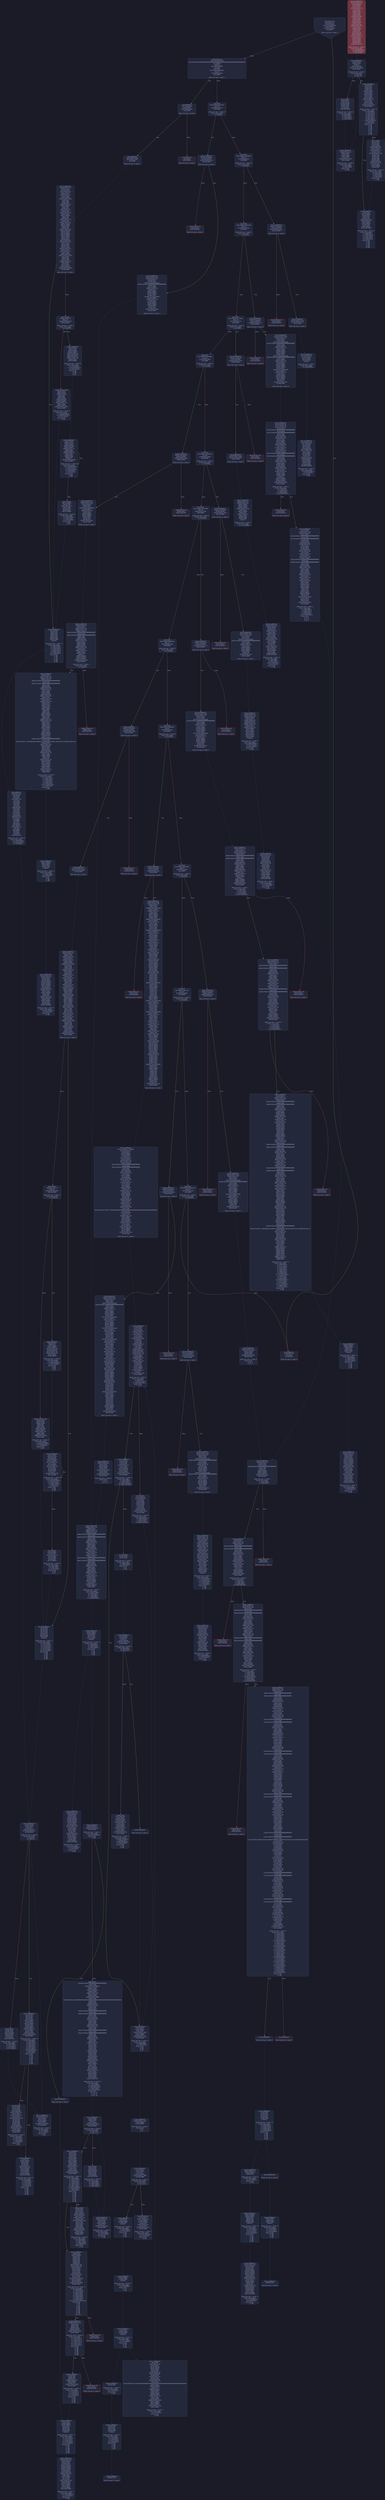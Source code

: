 digraph G {
    node [shape=box, style="filled, rounded", color="#565f89", fontcolor="#c0caf5", fontname="Helvetica", fillcolor="#24283b"];
    edge [color="#414868", fontcolor="#c0caf5", fontname="Helvetica"];
    bgcolor="#1a1b26";
    0 [ label = "[00] PUSH1 60
[02] PUSH1 40
[04] MSTORE
[05] CALLDATASIZE
[06] ISZERO
[07] PUSH2 00c3
[0a] JUMPI

Stack size req: 0, sizeΔ: 0
" shape = invhouse]
    1 [ label = "[0b] PUSH1 00
[0d] CALLDATALOAD
[0e] PUSH29 0100000000000000000000000000000000000000000000000000000000
[2c] SWAP1
[2d] DIV
[2e] PUSH4 ffffffff
[33] AND
[34] DUP1
[35] PUSH4 06fdde03
[3a] EQ
[3b] PUSH2 00c8
[3e] JUMPI

Stack size req: 0, sizeΔ: 1
"]
    2 [ label = "[3f] DUP1
[40] PUSH4 095ea7b3
[45] EQ
[46] PUSH2 0157
[49] JUMPI

Stack size req: 1, sizeΔ: 0
Entry->Op usage:
	0->69:EQ:1
"]
    3 [ label = "[4a] DUP1
[4b] PUSH4 18160ddd
[50] EQ
[51] PUSH2 01b1
[54] JUMPI

Stack size req: 1, sizeΔ: 0
Entry->Op usage:
	0->80:EQ:1
"]
    4 [ label = "[55] DUP1
[56] PUSH4 23b872dd
[5b] EQ
[5c] PUSH2 01da
[5f] JUMPI

Stack size req: 1, sizeΔ: 0
Entry->Op usage:
	0->91:EQ:1
"]
    5 [ label = "[60] DUP1
[61] PUSH4 313ce567
[66] EQ
[67] PUSH2 0253
[6a] JUMPI

Stack size req: 1, sizeΔ: 0
Entry->Op usage:
	0->102:EQ:1
"]
    6 [ label = "[6b] DUP1
[6c] PUSH4 42966c68
[71] EQ
[72] PUSH2 0282
[75] JUMPI

Stack size req: 1, sizeΔ: 0
Entry->Op usage:
	0->113:EQ:1
"]
    7 [ label = "[76] DUP1
[77] PUSH4 70a08231
[7c] EQ
[7d] PUSH2 02bd
[80] JUMPI

Stack size req: 1, sizeΔ: 0
Entry->Op usage:
	0->124:EQ:1
"]
    8 [ label = "[81] DUP1
[82] PUSH4 79cc6790
[87] EQ
[88] PUSH2 030a
[8b] JUMPI

Stack size req: 1, sizeΔ: 0
Entry->Op usage:
	0->135:EQ:1
"]
    9 [ label = "[8c] DUP1
[8d] PUSH4 95d89b41
[92] EQ
[93] PUSH2 0364
[96] JUMPI

Stack size req: 1, sizeΔ: 0
Entry->Op usage:
	0->146:EQ:1
"]
    10 [ label = "[97] DUP1
[98] PUSH4 9dbf0087
[9d] EQ
[9e] PUSH2 03f3
[a1] JUMPI

Stack size req: 1, sizeΔ: 0
Entry->Op usage:
	0->157:EQ:1
"]
    11 [ label = "[a2] DUP1
[a3] PUSH4 a9059cbb
[a8] EQ
[a9] PUSH2 049c
[ac] JUMPI

Stack size req: 1, sizeΔ: 0
Entry->Op usage:
	0->168:EQ:1
"]
    12 [ label = "[ad] DUP1
[ae] PUSH4 cae9ca51
[b3] EQ
[b4] PUSH2 04de
[b7] JUMPI

Stack size req: 1, sizeΔ: 0
Entry->Op usage:
	0->179:EQ:1
"]
    13 [ label = "[b8] DUP1
[b9] PUSH4 dd62ed3e
[be] EQ
[bf] PUSH2 057b
[c2] JUMPI

Stack size req: 1, sizeΔ: 0
Entry->Op usage:
	0->190:EQ:1
"]
    14 [ label = "[c3] JUMPDEST
[c4] PUSH1 00
[c6] DUP1
[c7] REVERT

Stack size req: 0, sizeΔ: 0
" color = "red"]
    15 [ label = "[c8] JUMPDEST
[c9] CALLVALUE
[ca] ISZERO
[cb] PUSH2 00d3
[ce] JUMPI

Stack size req: 0, sizeΔ: 0
"]
    16 [ label = "[cf] PUSH1 00
[d1] DUP1
[d2] REVERT

Stack size req: 0, sizeΔ: 0
" color = "red"]
    17 [ label = "[d3] JUMPDEST
[d4] PUSH2 00db
[d7] PUSH2 05e7
[da] JUMP

Stack size req: 0, sizeΔ: 1
"]
    18 [ label = "[db] JUMPDEST
[dc] PUSH1 40
[de] MLOAD
[df] DUP1
[e0] DUP1
[e1] PUSH1 20
[e3] ADD
[e4] DUP3
[e5] DUP2
[e6] SUB
[e7] DUP3
[e8] MSTORE
[e9] DUP4
[ea] DUP2
[eb] DUP2
[ec] MLOAD
[ed] DUP2
[ee] MSTORE
[ef] PUSH1 20
[f1] ADD
[f2] SWAP2
[f3] POP
[f4] DUP1
[f5] MLOAD
[f6] SWAP1
[f7] PUSH1 20
[f9] ADD
[fa] SWAP1
[fb] DUP1
[fc] DUP4
[fd] DUP4
[fe] PUSH1 00

Stack size req: 1, sizeΔ: 9
Entry->Op usage:
	0->236:MLOAD:0
	0->245:MLOAD:0
	0->249:ADD:1
"]
    19 [ label = "[0100] JUMPDEST
[0101] DUP4
[0102] DUP2
[0103] LT
[0104] ISZERO
[0105] PUSH2 011c
[0108] JUMPI

Stack size req: 4, sizeΔ: 0
Entry->Op usage:
	0->259:LT:0
	3->259:LT:1
"]
    20 [ label = "[0109] DUP1
[010a] DUP3
[010b] ADD
[010c] MLOAD
[010d] DUP2
[010e] DUP5
[010f] ADD
[0110] MSTORE

Stack size req: 3, sizeΔ: 0
Entry->Op usage:
	0->267:ADD:1
	0->271:ADD:1
	1->267:ADD:0
	2->271:ADD:0
"]
    21 [ label = "[0111] JUMPDEST
[0112] PUSH1 20
[0114] DUP2
[0115] ADD
[0116] SWAP1
[0117] POP
[0118] PUSH2 0100
[011b] JUMP

Stack size req: 1, sizeΔ: 0
Entry->Op usage:
	0->277:ADD:0
	0->279:POP:0
Entry->Exit:
	0->😵
"]
    22 [ label = "[011c] JUMPDEST
[011d] POP
[011e] POP
[011f] POP
[0120] POP
[0121] SWAP1
[0122] POP
[0123] SWAP1
[0124] DUP2
[0125] ADD
[0126] SWAP1
[0127] PUSH1 1f
[0129] AND
[012a] DUP1
[012b] ISZERO
[012c] PUSH2 0149
[012f] JUMPI

Stack size req: 7, sizeΔ: -5
Entry->Op usage:
	0->285:POP:0
	1->286:POP:0
	2->287:POP:0
	3->288:POP:0
	4->293:ADD:0
	4->297:AND:1
	4->299:ISZERO:0
	5->290:POP:0
	6->293:ADD:1
Entry->Exit:
	0->😵
	1->😵
	2->😵
	3->😵
	4->0
	5->😵
	6->😵
"]
    23 [ label = "[0130] DUP1
[0131] DUP3
[0132] SUB
[0133] DUP1
[0134] MLOAD
[0135] PUSH1 01
[0137] DUP4
[0138] PUSH1 20
[013a] SUB
[013b] PUSH2 0100
[013e] EXP
[013f] SUB
[0140] NOT
[0141] AND
[0142] DUP2
[0143] MSTORE
[0144] PUSH1 20
[0146] ADD
[0147] SWAP2
[0148] POP

Stack size req: 2, sizeΔ: 0
Entry->Op usage:
	0->306:SUB:1
	0->314:SUB:1
	1->306:SUB:0
	1->328:POP:0
Entry->Exit:
	1->😵
"]
    24 [ label = "[0149] JUMPDEST
[014a] POP
[014b] SWAP3
[014c] POP
[014d] POP
[014e] POP
[014f] PUSH1 40
[0151] MLOAD
[0152] DUP1
[0153] SWAP2
[0154] SUB
[0155] SWAP1
[0156] RETURN

Stack size req: 5, sizeΔ: -5
Entry->Op usage:
	0->330:POP:0
	1->340:SUB:0
	2->333:POP:0
	3->334:POP:0
	4->332:POP:0
Entry->Exit:
	0->😵
	1->😵
	2->😵
	3->😵
	4->😵
" color = "darkblue"]
    25 [ label = "[0157] JUMPDEST
[0158] CALLVALUE
[0159] ISZERO
[015a] PUSH2 0162
[015d] JUMPI

Stack size req: 0, sizeΔ: 0
"]
    26 [ label = "[015e] PUSH1 00
[0160] DUP1
[0161] REVERT

Stack size req: 0, sizeΔ: 0
" color = "red"]
    27 [ label = "[0162] JUMPDEST
[0163] PUSH2 0197
[0166] PUSH1 04
[0168] DUP1
[0169] DUP1
[016a] CALLDATALOAD
[016b] PUSH20 ffffffffffffffffffffffffffffffffffffffff
[0180] AND
[0181] SWAP1
[0182] PUSH1 20
[0184] ADD
[0185] SWAP1
[0186] SWAP2
[0187] SWAP1
[0188] DUP1
[0189] CALLDATALOAD
[018a] SWAP1
[018b] PUSH1 20
[018d] ADD
[018e] SWAP1
[018f] SWAP2
[0190] SWAP1
[0191] POP
[0192] POP
[0193] PUSH2 0685
[0196] JUMP

Stack size req: 0, sizeΔ: 3
"]
    28 [ label = "[0197] JUMPDEST
[0198] PUSH1 40
[019a] MLOAD
[019b] DUP1
[019c] DUP3
[019d] ISZERO
[019e] ISZERO
[019f] ISZERO
[01a0] ISZERO
[01a1] DUP2
[01a2] MSTORE
[01a3] PUSH1 20
[01a5] ADD
[01a6] SWAP2
[01a7] POP
[01a8] POP
[01a9] PUSH1 40
[01ab] MLOAD
[01ac] DUP1
[01ad] SWAP2
[01ae] SUB
[01af] SWAP1
[01b0] RETURN

Stack size req: 1, sizeΔ: -1
Entry->Op usage:
	0->413:ISZERO:0
	0->423:POP:0
Entry->Exit:
	0->😵
" color = "darkblue"]
    29 [ label = "[01b1] JUMPDEST
[01b2] CALLVALUE
[01b3] ISZERO
[01b4] PUSH2 01bc
[01b7] JUMPI

Stack size req: 0, sizeΔ: 0
"]
    30 [ label = "[01b8] PUSH1 00
[01ba] DUP1
[01bb] REVERT

Stack size req: 0, sizeΔ: 0
" color = "red"]
    31 [ label = "[01bc] JUMPDEST
[01bd] PUSH2 01c4
[01c0] PUSH2 0713
[01c3] JUMP

Stack size req: 0, sizeΔ: 1
"]
    32 [ label = "[01c4] JUMPDEST
[01c5] PUSH1 40
[01c7] MLOAD
[01c8] DUP1
[01c9] DUP3
[01ca] DUP2
[01cb] MSTORE
[01cc] PUSH1 20
[01ce] ADD
[01cf] SWAP2
[01d0] POP
[01d1] POP
[01d2] PUSH1 40
[01d4] MLOAD
[01d5] DUP1
[01d6] SWAP2
[01d7] SUB
[01d8] SWAP1
[01d9] RETURN

Stack size req: 1, sizeΔ: -1
Entry->Op usage:
	0->459:MSTORE:1
	0->464:POP:0
Entry->Exit:
	0->😵
" color = "darkblue"]
    33 [ label = "[01da] JUMPDEST
[01db] CALLVALUE
[01dc] ISZERO
[01dd] PUSH2 01e5
[01e0] JUMPI

Stack size req: 0, sizeΔ: 0
"]
    34 [ label = "[01e1] PUSH1 00
[01e3] DUP1
[01e4] REVERT

Stack size req: 0, sizeΔ: 0
" color = "red"]
    35 [ label = "[01e5] JUMPDEST
[01e6] PUSH2 0239
[01e9] PUSH1 04
[01eb] DUP1
[01ec] DUP1
[01ed] CALLDATALOAD
[01ee] PUSH20 ffffffffffffffffffffffffffffffffffffffff
[0203] AND
[0204] SWAP1
[0205] PUSH1 20
[0207] ADD
[0208] SWAP1
[0209] SWAP2
[020a] SWAP1
[020b] DUP1
[020c] CALLDATALOAD
[020d] PUSH20 ffffffffffffffffffffffffffffffffffffffff
[0222] AND
[0223] SWAP1
[0224] PUSH1 20
[0226] ADD
[0227] SWAP1
[0228] SWAP2
[0229] SWAP1
[022a] DUP1
[022b] CALLDATALOAD
[022c] SWAP1
[022d] PUSH1 20
[022f] ADD
[0230] SWAP1
[0231] SWAP2
[0232] SWAP1
[0233] POP
[0234] POP
[0235] PUSH2 0719
[0238] JUMP

Stack size req: 0, sizeΔ: 4
"]
    36 [ label = "[0239] JUMPDEST
[023a] PUSH1 40
[023c] MLOAD
[023d] DUP1
[023e] DUP3
[023f] ISZERO
[0240] ISZERO
[0241] ISZERO
[0242] ISZERO
[0243] DUP2
[0244] MSTORE
[0245] PUSH1 20
[0247] ADD
[0248] SWAP2
[0249] POP
[024a] POP
[024b] PUSH1 40
[024d] MLOAD
[024e] DUP1
[024f] SWAP2
[0250] SUB
[0251] SWAP1
[0252] RETURN

Stack size req: 1, sizeΔ: -1
Entry->Op usage:
	0->575:ISZERO:0
	0->585:POP:0
Entry->Exit:
	0->😵
" color = "darkblue"]
    37 [ label = "[0253] JUMPDEST
[0254] CALLVALUE
[0255] ISZERO
[0256] PUSH2 025e
[0259] JUMPI

Stack size req: 0, sizeΔ: 0
"]
    38 [ label = "[025a] PUSH1 00
[025c] DUP1
[025d] REVERT

Stack size req: 0, sizeΔ: 0
" color = "red"]
    39 [ label = "[025e] JUMPDEST
[025f] PUSH2 0266
[0262] PUSH2 0847
[0265] JUMP

Stack size req: 0, sizeΔ: 1
"]
    40 [ label = "[0266] JUMPDEST
[0267] PUSH1 40
[0269] MLOAD
[026a] DUP1
[026b] DUP3
[026c] PUSH1 ff
[026e] AND
[026f] PUSH1 ff
[0271] AND
[0272] DUP2
[0273] MSTORE
[0274] PUSH1 20
[0276] ADD
[0277] SWAP2
[0278] POP
[0279] POP
[027a] PUSH1 40
[027c] MLOAD
[027d] DUP1
[027e] SWAP2
[027f] SUB
[0280] SWAP1
[0281] RETURN

Stack size req: 1, sizeΔ: -1
Entry->Op usage:
	0->622:AND:1
	0->625:AND:1
	0->627:MSTORE:1
	0->632:POP:0
Entry->Exit:
	0->😵
" color = "darkblue"]
    41 [ label = "[0282] JUMPDEST
[0283] CALLVALUE
[0284] ISZERO
[0285] PUSH2 028d
[0288] JUMPI

Stack size req: 0, sizeΔ: 0
"]
    42 [ label = "[0289] PUSH1 00
[028b] DUP1
[028c] REVERT

Stack size req: 0, sizeΔ: 0
" color = "red"]
    43 [ label = "[028d] JUMPDEST
[028e] PUSH2 02a3
[0291] PUSH1 04
[0293] DUP1
[0294] DUP1
[0295] CALLDATALOAD
[0296] SWAP1
[0297] PUSH1 20
[0299] ADD
[029a] SWAP1
[029b] SWAP2
[029c] SWAP1
[029d] POP
[029e] POP
[029f] PUSH2 085a
[02a2] JUMP

Stack size req: 0, sizeΔ: 2
"]
    44 [ label = "[02a3] JUMPDEST
[02a4] PUSH1 40
[02a6] MLOAD
[02a7] DUP1
[02a8] DUP3
[02a9] ISZERO
[02aa] ISZERO
[02ab] ISZERO
[02ac] ISZERO
[02ad] DUP2
[02ae] MSTORE
[02af] PUSH1 20
[02b1] ADD
[02b2] SWAP2
[02b3] POP
[02b4] POP
[02b5] PUSH1 40
[02b7] MLOAD
[02b8] DUP1
[02b9] SWAP2
[02ba] SUB
[02bb] SWAP1
[02bc] RETURN

Stack size req: 1, sizeΔ: -1
Entry->Op usage:
	0->681:ISZERO:0
	0->691:POP:0
Entry->Exit:
	0->😵
" color = "darkblue"]
    45 [ label = "[02bd] JUMPDEST
[02be] CALLVALUE
[02bf] ISZERO
[02c0] PUSH2 02c8
[02c3] JUMPI

Stack size req: 0, sizeΔ: 0
"]
    46 [ label = "[02c4] PUSH1 00
[02c6] DUP1
[02c7] REVERT

Stack size req: 0, sizeΔ: 0
" color = "red"]
    47 [ label = "[02c8] JUMPDEST
[02c9] PUSH2 02f4
[02cc] PUSH1 04
[02ce] DUP1
[02cf] DUP1
[02d0] CALLDATALOAD
[02d1] PUSH20 ffffffffffffffffffffffffffffffffffffffff
[02e6] AND
[02e7] SWAP1
[02e8] PUSH1 20
[02ea] ADD
[02eb] SWAP1
[02ec] SWAP2
[02ed] SWAP1
[02ee] POP
[02ef] POP
[02f0] PUSH2 095f
[02f3] JUMP

Stack size req: 0, sizeΔ: 2
"]
    48 [ label = "[02f4] JUMPDEST
[02f5] PUSH1 40
[02f7] MLOAD
[02f8] DUP1
[02f9] DUP3
[02fa] DUP2
[02fb] MSTORE
[02fc] PUSH1 20
[02fe] ADD
[02ff] SWAP2
[0300] POP
[0301] POP
[0302] PUSH1 40
[0304] MLOAD
[0305] DUP1
[0306] SWAP2
[0307] SUB
[0308] SWAP1
[0309] RETURN

Stack size req: 1, sizeΔ: -1
Entry->Op usage:
	0->763:MSTORE:1
	0->768:POP:0
Entry->Exit:
	0->😵
" color = "darkblue"]
    49 [ label = "[030a] JUMPDEST
[030b] CALLVALUE
[030c] ISZERO
[030d] PUSH2 0315
[0310] JUMPI

Stack size req: 0, sizeΔ: 0
"]
    50 [ label = "[0311] PUSH1 00
[0313] DUP1
[0314] REVERT

Stack size req: 0, sizeΔ: 0
" color = "red"]
    51 [ label = "[0315] JUMPDEST
[0316] PUSH2 034a
[0319] PUSH1 04
[031b] DUP1
[031c] DUP1
[031d] CALLDATALOAD
[031e] PUSH20 ffffffffffffffffffffffffffffffffffffffff
[0333] AND
[0334] SWAP1
[0335] PUSH1 20
[0337] ADD
[0338] SWAP1
[0339] SWAP2
[033a] SWAP1
[033b] DUP1
[033c] CALLDATALOAD
[033d] SWAP1
[033e] PUSH1 20
[0340] ADD
[0341] SWAP1
[0342] SWAP2
[0343] SWAP1
[0344] POP
[0345] POP
[0346] PUSH2 0977
[0349] JUMP

Stack size req: 0, sizeΔ: 3
"]
    52 [ label = "[034a] JUMPDEST
[034b] PUSH1 40
[034d] MLOAD
[034e] DUP1
[034f] DUP3
[0350] ISZERO
[0351] ISZERO
[0352] ISZERO
[0353] ISZERO
[0354] DUP2
[0355] MSTORE
[0356] PUSH1 20
[0358] ADD
[0359] SWAP2
[035a] POP
[035b] POP
[035c] PUSH1 40
[035e] MLOAD
[035f] DUP1
[0360] SWAP2
[0361] SUB
[0362] SWAP1
[0363] RETURN

Stack size req: 1, sizeΔ: -1
Entry->Op usage:
	0->848:ISZERO:0
	0->858:POP:0
Entry->Exit:
	0->😵
" color = "darkblue"]
    53 [ label = "[0364] JUMPDEST
[0365] CALLVALUE
[0366] ISZERO
[0367] PUSH2 036f
[036a] JUMPI

Stack size req: 0, sizeΔ: 0
"]
    54 [ label = "[036b] PUSH1 00
[036d] DUP1
[036e] REVERT

Stack size req: 0, sizeΔ: 0
" color = "red"]
    55 [ label = "[036f] JUMPDEST
[0370] PUSH2 0377
[0373] PUSH2 0b92
[0376] JUMP

Stack size req: 0, sizeΔ: 1
"]
    56 [ label = "[0377] JUMPDEST
[0378] PUSH1 40
[037a] MLOAD
[037b] DUP1
[037c] DUP1
[037d] PUSH1 20
[037f] ADD
[0380] DUP3
[0381] DUP2
[0382] SUB
[0383] DUP3
[0384] MSTORE
[0385] DUP4
[0386] DUP2
[0387] DUP2
[0388] MLOAD
[0389] DUP2
[038a] MSTORE
[038b] PUSH1 20
[038d] ADD
[038e] SWAP2
[038f] POP
[0390] DUP1
[0391] MLOAD
[0392] SWAP1
[0393] PUSH1 20
[0395] ADD
[0396] SWAP1
[0397] DUP1
[0398] DUP4
[0399] DUP4
[039a] PUSH1 00

Stack size req: 1, sizeΔ: 9
Entry->Op usage:
	0->904:MLOAD:0
	0->913:MLOAD:0
	0->917:ADD:1
" fillcolor = "#703440"]
    57 [ label = "[039c] JUMPDEST
[039d] DUP4
[039e] DUP2
[039f] LT
[03a0] ISZERO
[03a1] PUSH2 03b8
[03a4] JUMPI

Stack size req: 4, sizeΔ: 0
Entry->Op usage:
	0->927:LT:0
	3->927:LT:1
"]
    58 [ label = "[03a5] DUP1
[03a6] DUP3
[03a7] ADD
[03a8] MLOAD
[03a9] DUP2
[03aa] DUP5
[03ab] ADD
[03ac] MSTORE

Stack size req: 3, sizeΔ: 0
Entry->Op usage:
	0->935:ADD:1
	0->939:ADD:1
	1->935:ADD:0
	2->939:ADD:0
"]
    59 [ label = "[03ad] JUMPDEST
[03ae] PUSH1 20
[03b0] DUP2
[03b1] ADD
[03b2] SWAP1
[03b3] POP
[03b4] PUSH2 039c
[03b7] JUMP

Stack size req: 1, sizeΔ: 0
Entry->Op usage:
	0->945:ADD:0
	0->947:POP:0
Entry->Exit:
	0->😵
"]
    60 [ label = "[03b8] JUMPDEST
[03b9] POP
[03ba] POP
[03bb] POP
[03bc] POP
[03bd] SWAP1
[03be] POP
[03bf] SWAP1
[03c0] DUP2
[03c1] ADD
[03c2] SWAP1
[03c3] PUSH1 1f
[03c5] AND
[03c6] DUP1
[03c7] ISZERO
[03c8] PUSH2 03e5
[03cb] JUMPI

Stack size req: 7, sizeΔ: -5
Entry->Op usage:
	0->953:POP:0
	1->954:POP:0
	2->955:POP:0
	3->956:POP:0
	4->961:ADD:0
	4->965:AND:1
	4->967:ISZERO:0
	5->958:POP:0
	6->961:ADD:1
Entry->Exit:
	0->😵
	1->😵
	2->😵
	3->😵
	4->0
	5->😵
	6->😵
"]
    61 [ label = "[03cc] DUP1
[03cd] DUP3
[03ce] SUB
[03cf] DUP1
[03d0] MLOAD
[03d1] PUSH1 01
[03d3] DUP4
[03d4] PUSH1 20
[03d6] SUB
[03d7] PUSH2 0100
[03da] EXP
[03db] SUB
[03dc] NOT
[03dd] AND
[03de] DUP2
[03df] MSTORE
[03e0] PUSH1 20
[03e2] ADD
[03e3] SWAP2
[03e4] POP

Stack size req: 2, sizeΔ: 0
Entry->Op usage:
	0->974:SUB:1
	0->982:SUB:1
	1->974:SUB:0
	1->996:POP:0
Entry->Exit:
	1->😵
"]
    62 [ label = "[03e5] JUMPDEST
[03e6] POP
[03e7] SWAP3
[03e8] POP
[03e9] POP
[03ea] POP
[03eb] PUSH1 40
[03ed] MLOAD
[03ee] DUP1
[03ef] SWAP2
[03f0] SUB
[03f1] SWAP1
[03f2] RETURN

Stack size req: 5, sizeΔ: -5
Entry->Op usage:
	0->998:POP:0
	1->1008:SUB:0
	2->1001:POP:0
	3->1002:POP:0
	4->1000:POP:0
Entry->Exit:
	0->😵
	1->😵
	2->😵
	3->😵
	4->😵
" color = "darkblue"]
    63 [ label = "[03f3] JUMPDEST
[03f4] CALLVALUE
[03f5] ISZERO
[03f6] PUSH2 03fe
[03f9] JUMPI

Stack size req: 0, sizeΔ: 0
"]
    64 [ label = "[03fa] PUSH1 00
[03fc] DUP1
[03fd] REVERT

Stack size req: 0, sizeΔ: 0
" color = "red"]
    65 [ label = "[03fe] JUMPDEST
[03ff] PUSH2 049a
[0402] PUSH1 04
[0404] DUP1
[0405] DUP1
[0406] CALLDATALOAD
[0407] SWAP1
[0408] PUSH1 20
[040a] ADD
[040b] SWAP1
[040c] SWAP2
[040d] SWAP1
[040e] DUP1
[040f] CALLDATALOAD
[0410] SWAP1
[0411] PUSH1 20
[0413] ADD
[0414] SWAP1
[0415] DUP3
[0416] ADD
[0417] DUP1
[0418] CALLDATALOAD
[0419] SWAP1
[041a] PUSH1 20
[041c] ADD
[041d] SWAP1
[041e] DUP1
[041f] DUP1
[0420] PUSH1 1f
[0422] ADD
[0423] PUSH1 20
[0425] DUP1
[0426] SWAP2
[0427] DIV
[0428] MUL
[0429] PUSH1 20
[042b] ADD
[042c] PUSH1 40
[042e] MLOAD
[042f] SWAP1
[0430] DUP2
[0431] ADD
[0432] PUSH1 40
[0434] MSTORE
[0435] DUP1
[0436] SWAP4
[0437] SWAP3
[0438] SWAP2
[0439] SWAP1
[043a] DUP2
[043b] DUP2
[043c] MSTORE
[043d] PUSH1 20
[043f] ADD
[0440] DUP4
[0441] DUP4
[0442] DUP1
[0443] DUP3
[0444] DUP5
[0445] CALLDATACOPY
[0446] DUP3
[0447] ADD
[0448] SWAP2
[0449] POP
[044a] POP
[044b] POP
[044c] POP
[044d] POP
[044e] POP
[044f] SWAP2
[0450] SWAP1
[0451] DUP1
[0452] CALLDATALOAD
[0453] SWAP1
[0454] PUSH1 20
[0456] ADD
[0457] SWAP1
[0458] DUP3
[0459] ADD
[045a] DUP1
[045b] CALLDATALOAD
[045c] SWAP1
[045d] PUSH1 20
[045f] ADD
[0460] SWAP1
[0461] DUP1
[0462] DUP1
[0463] PUSH1 1f
[0465] ADD
[0466] PUSH1 20
[0468] DUP1
[0469] SWAP2
[046a] DIV
[046b] MUL
[046c] PUSH1 20
[046e] ADD
[046f] PUSH1 40
[0471] MLOAD
[0472] SWAP1
[0473] DUP2
[0474] ADD
[0475] PUSH1 40
[0477] MSTORE
[0478] DUP1
[0479] SWAP4
[047a] SWAP3
[047b] SWAP2
[047c] SWAP1
[047d] DUP2
[047e] DUP2
[047f] MSTORE
[0480] PUSH1 20
[0482] ADD
[0483] DUP4
[0484] DUP4
[0485] DUP1
[0486] DUP3
[0487] DUP5
[0488] CALLDATACOPY
[0489] DUP3
[048a] ADD
[048b] SWAP2
[048c] POP
[048d] POP
[048e] POP
[048f] POP
[0490] POP
[0491] POP
[0492] SWAP2
[0493] SWAP1
[0494] POP
[0495] POP
[0496] PUSH2 0c30
[0499] JUMP

Stack size req: 0, sizeΔ: 4
"]
    66 [ label = "[049a] JUMPDEST
[049b] STOP

Stack size req: 0, sizeΔ: 0
" color = "darkblue"]
    67 [ label = "[049c] JUMPDEST
[049d] CALLVALUE
[049e] ISZERO
[049f] PUSH2 04a7
[04a2] JUMPI

Stack size req: 0, sizeΔ: 0
"]
    68 [ label = "[04a3] PUSH1 00
[04a5] DUP1
[04a6] REVERT

Stack size req: 0, sizeΔ: 0
" color = "red"]
    69 [ label = "[04a7] JUMPDEST
[04a8] PUSH2 04dc
[04ab] PUSH1 04
[04ad] DUP1
[04ae] DUP1
[04af] CALLDATALOAD
[04b0] PUSH20 ffffffffffffffffffffffffffffffffffffffff
[04c5] AND
[04c6] SWAP1
[04c7] PUSH1 20
[04c9] ADD
[04ca] SWAP1
[04cb] SWAP2
[04cc] SWAP1
[04cd] DUP1
[04ce] CALLDATALOAD
[04cf] SWAP1
[04d0] PUSH1 20
[04d2] ADD
[04d3] SWAP1
[04d4] SWAP2
[04d5] SWAP1
[04d6] POP
[04d7] POP
[04d8] PUSH2 0d1f
[04db] JUMP

Stack size req: 0, sizeΔ: 3
"]
    70 [ label = "[04dc] JUMPDEST
[04dd] STOP

Stack size req: 0, sizeΔ: 0
" color = "darkblue"]
    71 [ label = "[04de] JUMPDEST
[04df] CALLVALUE
[04e0] ISZERO
[04e1] PUSH2 04e9
[04e4] JUMPI

Stack size req: 0, sizeΔ: 0
"]
    72 [ label = "[04e5] PUSH1 00
[04e7] DUP1
[04e8] REVERT

Stack size req: 0, sizeΔ: 0
" color = "red"]
    73 [ label = "[04e9] JUMPDEST
[04ea] PUSH2 0561
[04ed] PUSH1 04
[04ef] DUP1
[04f0] DUP1
[04f1] CALLDATALOAD
[04f2] PUSH20 ffffffffffffffffffffffffffffffffffffffff
[0507] AND
[0508] SWAP1
[0509] PUSH1 20
[050b] ADD
[050c] SWAP1
[050d] SWAP2
[050e] SWAP1
[050f] DUP1
[0510] CALLDATALOAD
[0511] SWAP1
[0512] PUSH1 20
[0514] ADD
[0515] SWAP1
[0516] SWAP2
[0517] SWAP1
[0518] DUP1
[0519] CALLDATALOAD
[051a] SWAP1
[051b] PUSH1 20
[051d] ADD
[051e] SWAP1
[051f] DUP3
[0520] ADD
[0521] DUP1
[0522] CALLDATALOAD
[0523] SWAP1
[0524] PUSH1 20
[0526] ADD
[0527] SWAP1
[0528] DUP1
[0529] DUP1
[052a] PUSH1 1f
[052c] ADD
[052d] PUSH1 20
[052f] DUP1
[0530] SWAP2
[0531] DIV
[0532] MUL
[0533] PUSH1 20
[0535] ADD
[0536] PUSH1 40
[0538] MLOAD
[0539] SWAP1
[053a] DUP2
[053b] ADD
[053c] PUSH1 40
[053e] MSTORE
[053f] DUP1
[0540] SWAP4
[0541] SWAP3
[0542] SWAP2
[0543] SWAP1
[0544] DUP2
[0545] DUP2
[0546] MSTORE
[0547] PUSH1 20
[0549] ADD
[054a] DUP4
[054b] DUP4
[054c] DUP1
[054d] DUP3
[054e] DUP5
[054f] CALLDATACOPY
[0550] DUP3
[0551] ADD
[0552] SWAP2
[0553] POP
[0554] POP
[0555] POP
[0556] POP
[0557] POP
[0558] POP
[0559] SWAP2
[055a] SWAP1
[055b] POP
[055c] POP
[055d] PUSH2 0d2f
[0560] JUMP

Stack size req: 0, sizeΔ: 4
"]
    74 [ label = "[0561] JUMPDEST
[0562] PUSH1 40
[0564] MLOAD
[0565] DUP1
[0566] DUP3
[0567] ISZERO
[0568] ISZERO
[0569] ISZERO
[056a] ISZERO
[056b] DUP2
[056c] MSTORE
[056d] PUSH1 20
[056f] ADD
[0570] SWAP2
[0571] POP
[0572] POP
[0573] PUSH1 40
[0575] MLOAD
[0576] DUP1
[0577] SWAP2
[0578] SUB
[0579] SWAP1
[057a] RETURN

Stack size req: 1, sizeΔ: -1
Entry->Op usage:
	0->1383:ISZERO:0
	0->1393:POP:0
Entry->Exit:
	0->😵
" color = "darkblue"]
    75 [ label = "[057b] JUMPDEST
[057c] CALLVALUE
[057d] ISZERO
[057e] PUSH2 0586
[0581] JUMPI

Stack size req: 0, sizeΔ: 0
"]
    76 [ label = "[0582] PUSH1 00
[0584] DUP1
[0585] REVERT

Stack size req: 0, sizeΔ: 0
" color = "red"]
    77 [ label = "[0586] JUMPDEST
[0587] PUSH2 05d1
[058a] PUSH1 04
[058c] DUP1
[058d] DUP1
[058e] CALLDATALOAD
[058f] PUSH20 ffffffffffffffffffffffffffffffffffffffff
[05a4] AND
[05a5] SWAP1
[05a6] PUSH1 20
[05a8] ADD
[05a9] SWAP1
[05aa] SWAP2
[05ab] SWAP1
[05ac] DUP1
[05ad] CALLDATALOAD
[05ae] PUSH20 ffffffffffffffffffffffffffffffffffffffff
[05c3] AND
[05c4] SWAP1
[05c5] PUSH1 20
[05c7] ADD
[05c8] SWAP1
[05c9] SWAP2
[05ca] SWAP1
[05cb] POP
[05cc] POP
[05cd] PUSH2 0eae
[05d0] JUMP

Stack size req: 0, sizeΔ: 3
"]
    78 [ label = "[05d1] JUMPDEST
[05d2] PUSH1 40
[05d4] MLOAD
[05d5] DUP1
[05d6] DUP3
[05d7] DUP2
[05d8] MSTORE
[05d9] PUSH1 20
[05db] ADD
[05dc] SWAP2
[05dd] POP
[05de] POP
[05df] PUSH1 40
[05e1] MLOAD
[05e2] DUP1
[05e3] SWAP2
[05e4] SUB
[05e5] SWAP1
[05e6] RETURN

Stack size req: 1, sizeΔ: -1
Entry->Op usage:
	0->1496:MSTORE:1
	0->1501:POP:0
Entry->Exit:
	0->😵
" color = "darkblue"]
    79 [ label = "[05e7] JUMPDEST
[05e8] PUSH1 00
[05ea] DUP1
[05eb] SLOAD
[05ec] PUSH1 01
[05ee] DUP2
[05ef] PUSH1 01
[05f1] AND
[05f2] ISZERO
[05f3] PUSH2 0100
[05f6] MUL
[05f7] SUB
[05f8] AND
[05f9] PUSH1 02
[05fb] SWAP1
[05fc] DIV
[05fd] DUP1
[05fe] PUSH1 1f
[0600] ADD
[0601] PUSH1 20
[0603] DUP1
[0604] SWAP2
[0605] DIV
[0606] MUL
[0607] PUSH1 20
[0609] ADD
[060a] PUSH1 40
[060c] MLOAD
[060d] SWAP1
[060e] DUP2
[060f] ADD
[0610] PUSH1 40
[0612] MSTORE
[0613] DUP1
[0614] SWAP3
[0615] SWAP2
[0616] SWAP1
[0617] DUP2
[0618] DUP2
[0619] MSTORE
[061a] PUSH1 20
[061c] ADD
[061d] DUP3
[061e] DUP1
[061f] SLOAD
[0620] PUSH1 01
[0622] DUP2
[0623] PUSH1 01
[0625] AND
[0626] ISZERO
[0627] PUSH2 0100
[062a] MUL
[062b] SUB
[062c] AND
[062d] PUSH1 02
[062f] SWAP1
[0630] DIV
[0631] DUP1
[0632] ISZERO
[0633] PUSH2 067d
[0636] JUMPI

Stack size req: 0, sizeΔ: 6
"]
    80 [ label = "[0637] DUP1
[0638] PUSH1 1f
[063a] LT
[063b] PUSH2 0652
[063e] JUMPI

Stack size req: 1, sizeΔ: 0
Entry->Op usage:
	0->1594:LT:1
"]
    81 [ label = "[063f] PUSH2 0100
[0642] DUP1
[0643] DUP4
[0644] SLOAD
[0645] DIV
[0646] MUL
[0647] DUP4
[0648] MSTORE
[0649] SWAP2
[064a] PUSH1 20
[064c] ADD
[064d] SWAP2
[064e] PUSH2 067d
[0651] JUMP

Stack size req: 3, sizeΔ: 0
Entry->Op usage:
	1->1604:SLOAD:0
	2->1608:MSTORE:0
	2->1612:ADD:1
Entry->Exit:
	2->😵
"]
    82 [ label = "[0652] JUMPDEST
[0653] DUP3
[0654] ADD
[0655] SWAP2
[0656] SWAP1
[0657] PUSH1 00
[0659] MSTORE
[065a] PUSH1 20
[065c] PUSH1 00
[065e] SHA3
[065f] SWAP1

Stack size req: 3, sizeΔ: 0
Entry->Op usage:
	0->1620:ADD:1
	1->1625:MSTORE:1
	2->1620:ADD:0
Entry->Exit:
	0->😵
	1->😵
	2->0
"]
    83 [ label = "[0660] JUMPDEST
[0661] DUP2
[0662] SLOAD
[0663] DUP2
[0664] MSTORE
[0665] SWAP1
[0666] PUSH1 01
[0668] ADD
[0669] SWAP1
[066a] PUSH1 20
[066c] ADD
[066d] DUP1
[066e] DUP4
[066f] GT
[0670] PUSH2 0660
[0673] JUMPI

Stack size req: 3, sizeΔ: 0
Entry->Op usage:
	0->1636:MSTORE:0
	0->1644:ADD:1
	1->1634:SLOAD:0
	1->1640:ADD:1
	2->1647:GT:0
Entry->Exit:
	0->😵
	1->😵
"]
    84 [ label = "[0674] DUP3
[0675] SWAP1
[0676] SUB
[0677] PUSH1 1f
[0679] AND
[067a] DUP3
[067b] ADD
[067c] SWAP2

Stack size req: 3, sizeΔ: 0
Entry->Op usage:
	0->1654:SUB:0
	2->1654:SUB:1
	2->1659:ADD:0
Entry->Exit:
	0->😵
	2->0
"]
    85 [ label = "[067d] JUMPDEST
[067e] POP
[067f] POP
[0680] POP
[0681] POP
[0682] POP
[0683] DUP2
[0684] JUMP
Indirect!

Stack size req: 7, sizeΔ: -5
Entry->Op usage:
	0->1662:POP:0
	1->1663:POP:0
	2->1664:POP:0
	3->1665:POP:0
	4->1666:POP:0
	6->1668:JUMP:0
Entry->Exit:
	0->😵
	1->😵
	2->😵
	3->😵
	4->😵
" color = "teal"]
    86 [ label = "[0685] JUMPDEST
[0686] PUSH1 00
[0688] DUP2
[0689] PUSH1 05
[068b] PUSH1 00
[068d] CALLER
[068e] PUSH20 ffffffffffffffffffffffffffffffffffffffff
[06a3] AND
[06a4] PUSH20 ffffffffffffffffffffffffffffffffffffffff
[06b9] AND
[06ba] DUP2
[06bb] MSTORE
[06bc] PUSH1 20
[06be] ADD
[06bf] SWAP1
[06c0] DUP2
[06c1] MSTORE
[06c2] PUSH1 20
[06c4] ADD
[06c5] PUSH1 00
[06c7] SHA3
[06c8] PUSH1 00
[06ca] DUP6
[06cb] PUSH20 ffffffffffffffffffffffffffffffffffffffff
[06e0] AND
[06e1] PUSH20 ffffffffffffffffffffffffffffffffffffffff
[06f6] AND
[06f7] DUP2
[06f8] MSTORE
[06f9] PUSH1 20
[06fb] ADD
[06fc] SWAP1
[06fd] DUP2
[06fe] MSTORE
[06ff] PUSH1 20
[0701] ADD
[0702] PUSH1 00
[0704] SHA3
[0705] DUP2
[0706] SWAP1
[0707] SSTORE
[0708] POP
[0709] PUSH1 01
[070b] SWAP1
[070c] POP

Stack size req: 2, sizeΔ: 1
Entry->Op usage:
	0->1799:SSTORE:1
	0->1800:POP:0
	1->1760:AND:1
	1->1782:AND:1
	1->1784:MSTORE:1
"]
    87 [ label = "[070d] JUMPDEST
[070e] SWAP3
[070f] SWAP2
[0710] POP
[0711] POP
[0712] JUMP
Indirect!

Stack size req: 4, sizeΔ: -3
Entry->Op usage:
	1->1809:POP:0
	2->1808:POP:0
	3->1810:JUMP:0
Entry->Exit:
	0->0
	1->😵
	2->😵
	3->😵
" color = "teal"]
    88 [ label = "[0713] JUMPDEST
[0714] PUSH1 03
[0716] SLOAD
[0717] DUP2
[0718] JUMP
Indirect!

Stack size req: 1, sizeΔ: 1
Entry->Op usage:
	0->1816:JUMP:0
" color = "teal"]
    89 [ label = "[0719] JUMPDEST
[071a] PUSH1 00
[071c] PUSH1 05
[071e] PUSH1 00
[0720] DUP6
[0721] PUSH20 ffffffffffffffffffffffffffffffffffffffff
[0736] AND
[0737] PUSH20 ffffffffffffffffffffffffffffffffffffffff
[074c] AND
[074d] DUP2
[074e] MSTORE
[074f] PUSH1 20
[0751] ADD
[0752] SWAP1
[0753] DUP2
[0754] MSTORE
[0755] PUSH1 20
[0757] ADD
[0758] PUSH1 00
[075a] SHA3
[075b] PUSH1 00
[075d] CALLER
[075e] PUSH20 ffffffffffffffffffffffffffffffffffffffff
[0773] AND
[0774] PUSH20 ffffffffffffffffffffffffffffffffffffffff
[0789] AND
[078a] DUP2
[078b] MSTORE
[078c] PUSH1 20
[078e] ADD
[078f] SWAP1
[0790] DUP2
[0791] MSTORE
[0792] PUSH1 20
[0794] ADD
[0795] PUSH1 00
[0797] SHA3
[0798] SLOAD
[0799] DUP3
[079a] GT
[079b] ISZERO
[079c] ISZERO
[079d] ISZERO
[079e] PUSH2 07a6
[07a1] JUMPI

Stack size req: 3, sizeΔ: 1
Entry->Op usage:
	0->1946:GT:0
	2->1846:AND:1
	2->1868:AND:1
	2->1870:MSTORE:1
"]
    90 [ label = "[07a2] PUSH1 00
[07a4] DUP1
[07a5] REVERT

Stack size req: 0, sizeΔ: 0
" color = "red"]
    91 [ label = "[07a6] JUMPDEST
[07a7] DUP2
[07a8] PUSH1 05
[07aa] PUSH1 00
[07ac] DUP7
[07ad] PUSH20 ffffffffffffffffffffffffffffffffffffffff
[07c2] AND
[07c3] PUSH20 ffffffffffffffffffffffffffffffffffffffff
[07d8] AND
[07d9] DUP2
[07da] MSTORE
[07db] PUSH1 20
[07dd] ADD
[07de] SWAP1
[07df] DUP2
[07e0] MSTORE
[07e1] PUSH1 20
[07e3] ADD
[07e4] PUSH1 00
[07e6] SHA3
[07e7] PUSH1 00
[07e9] CALLER
[07ea] PUSH20 ffffffffffffffffffffffffffffffffffffffff
[07ff] AND
[0800] PUSH20 ffffffffffffffffffffffffffffffffffffffff
[0815] AND
[0816] DUP2
[0817] MSTORE
[0818] PUSH1 20
[081a] ADD
[081b] SWAP1
[081c] DUP2
[081d] MSTORE
[081e] PUSH1 20
[0820] ADD
[0821] PUSH1 00
[0823] SHA3
[0824] PUSH1 00
[0826] DUP3
[0827] DUP3
[0828] SLOAD
[0829] SUB
[082a] SWAP3
[082b] POP
[082c] POP
[082d] DUP2
[082e] SWAP1
[082f] SSTORE
[0830] POP
[0831] PUSH2 083b
[0834] DUP5
[0835] DUP5
[0836] DUP5
[0837] PUSH2 0ed3
[083a] JUMP

Stack size req: 4, sizeΔ: 4
Entry->Op usage:
	1->2089:SUB:1
	1->2091:POP:0
	3->1986:AND:1
	3->2008:AND:1
	3->2010:MSTORE:1
Entry->Exit:
	1->0, 5
	2->1, 6
	3->2, 7
"]
    92 [ label = "[083b] JUMPDEST
[083c] PUSH1 01
[083e] SWAP1
[083f] POP

Stack size req: 1, sizeΔ: 0
Entry->Op usage:
	0->2111:POP:0
Entry->Exit:
	0->😵
"]
    93 [ label = "[0840] JUMPDEST
[0841] SWAP4
[0842] SWAP3
[0843] POP
[0844] POP
[0845] POP
[0846] JUMP
Indirect!

Stack size req: 5, sizeΔ: -4
Entry->Op usage:
	1->2116:POP:0
	2->2117:POP:0
	3->2115:POP:0
	4->2118:JUMP:0
Entry->Exit:
	0->0
	1->😵
	2->😵
	3->😵
	4->😵
" color = "teal"]
    94 [ label = "[0847] JUMPDEST
[0848] PUSH1 02
[084a] PUSH1 00
[084c] SWAP1
[084d] SLOAD
[084e] SWAP1
[084f] PUSH2 0100
[0852] EXP
[0853] SWAP1
[0854] DIV
[0855] PUSH1 ff
[0857] AND
[0858] DUP2
[0859] JUMP
Indirect!

Stack size req: 1, sizeΔ: 1
Entry->Op usage:
	0->2137:JUMP:0
" color = "teal"]
    95 [ label = "[085a] JUMPDEST
[085b] PUSH1 00
[085d] DUP2
[085e] PUSH1 04
[0860] PUSH1 00
[0862] CALLER
[0863] PUSH20 ffffffffffffffffffffffffffffffffffffffff
[0878] AND
[0879] PUSH20 ffffffffffffffffffffffffffffffffffffffff
[088e] AND
[088f] DUP2
[0890] MSTORE
[0891] PUSH1 20
[0893] ADD
[0894] SWAP1
[0895] DUP2
[0896] MSTORE
[0897] PUSH1 20
[0899] ADD
[089a] PUSH1 00
[089c] SHA3
[089d] SLOAD
[089e] LT
[089f] ISZERO
[08a0] ISZERO
[08a1] ISZERO
[08a2] PUSH2 08aa
[08a5] JUMPI

Stack size req: 1, sizeΔ: 1
Entry->Op usage:
	0->2206:LT:1
"]
    96 [ label = "[08a6] PUSH1 00
[08a8] DUP1
[08a9] REVERT

Stack size req: 0, sizeΔ: 0
" color = "red"]
    97 [ label = "[08aa] JUMPDEST
[08ab] DUP2
[08ac] PUSH1 04
[08ae] PUSH1 00
[08b0] CALLER
[08b1] PUSH20 ffffffffffffffffffffffffffffffffffffffff
[08c6] AND
[08c7] PUSH20 ffffffffffffffffffffffffffffffffffffffff
[08dc] AND
[08dd] DUP2
[08de] MSTORE
[08df] PUSH1 20
[08e1] ADD
[08e2] SWAP1
[08e3] DUP2
[08e4] MSTORE
[08e5] PUSH1 20
[08e7] ADD
[08e8] PUSH1 00
[08ea] SHA3
[08eb] PUSH1 00
[08ed] DUP3
[08ee] DUP3
[08ef] SLOAD
[08f0] SUB
[08f1] SWAP3
[08f2] POP
[08f3] POP
[08f4] DUP2
[08f5] SWAP1
[08f6] SSTORE
[08f7] POP
[08f8] DUP2
[08f9] PUSH1 03
[08fb] PUSH1 00
[08fd] DUP3
[08fe] DUP3
[08ff] SLOAD
[0900] SUB
[0901] SWAP3
[0902] POP
[0903] POP
[0904] DUP2
[0905] SWAP1
[0906] SSTORE
[0907] POP
[0908] CALLER
[0909] PUSH20 ffffffffffffffffffffffffffffffffffffffff
[091e] AND
[091f] PUSH32 cc16f5dbb4873280815c1ee09dbd06736cffcc184412cf7a71a0fdb75d397ca5
[0940] DUP4
[0941] PUSH1 40
[0943] MLOAD
[0944] DUP1
[0945] DUP3
[0946] DUP2
[0947] MSTORE
[0948] PUSH1 20
[094a] ADD
[094b] SWAP2
[094c] POP
[094d] POP
[094e] PUSH1 40
[0950] MLOAD
[0951] DUP1
[0952] SWAP2
[0953] SUB
[0954] SWAP1
[0955] LOG2
[0956] PUSH1 01
[0958] SWAP1
[0959] POP

Stack size req: 2, sizeΔ: 0
Entry->Op usage:
	0->2393:POP:0
	1->2288:SUB:1
	1->2290:POP:0
	1->2304:SUB:1
	1->2306:POP:0
	1->2375:MSTORE:1
	1->2380:POP:0
Entry->Exit:
	0->😵
"]
    98 [ label = "[095a] JUMPDEST
[095b] SWAP2
[095c] SWAP1
[095d] POP
[095e] JUMP
Indirect!

Stack size req: 3, sizeΔ: -2
Entry->Op usage:
	1->2397:POP:0
	2->2398:JUMP:0
Entry->Exit:
	0->0
	1->😵
	2->😵
" color = "teal"]
    99 [ label = "[095f] JUMPDEST
[0960] PUSH1 04
[0962] PUSH1 20
[0964] MSTORE
[0965] DUP1
[0966] PUSH1 00
[0968] MSTORE
[0969] PUSH1 40
[096b] PUSH1 00
[096d] SHA3
[096e] PUSH1 00
[0970] SWAP2
[0971] POP
[0972] SWAP1
[0973] POP
[0974] SLOAD
[0975] DUP2
[0976] JUMP
Indirect!

Stack size req: 2, sizeΔ: 0
Entry->Op usage:
	0->2408:MSTORE:1
	0->2417:POP:0
	1->2422:JUMP:0
Entry->Exit:
	0->😵
" color = "teal"]
    100 [ label = "[0977] JUMPDEST
[0978] PUSH1 00
[097a] DUP2
[097b] PUSH1 04
[097d] PUSH1 00
[097f] DUP6
[0980] PUSH20 ffffffffffffffffffffffffffffffffffffffff
[0995] AND
[0996] PUSH20 ffffffffffffffffffffffffffffffffffffffff
[09ab] AND
[09ac] DUP2
[09ad] MSTORE
[09ae] PUSH1 20
[09b0] ADD
[09b1] SWAP1
[09b2] DUP2
[09b3] MSTORE
[09b4] PUSH1 20
[09b6] ADD
[09b7] PUSH1 00
[09b9] SHA3
[09ba] SLOAD
[09bb] LT
[09bc] ISZERO
[09bd] ISZERO
[09be] ISZERO
[09bf] PUSH2 09c7
[09c2] JUMPI

Stack size req: 2, sizeΔ: 1
Entry->Op usage:
	0->2491:LT:1
	1->2453:AND:1
	1->2475:AND:1
	1->2477:MSTORE:1
"]
    101 [ label = "[09c3] PUSH1 00
[09c5] DUP1
[09c6] REVERT

Stack size req: 0, sizeΔ: 0
" color = "red"]
    102 [ label = "[09c7] JUMPDEST
[09c8] PUSH1 05
[09ca] PUSH1 00
[09cc] DUP5
[09cd] PUSH20 ffffffffffffffffffffffffffffffffffffffff
[09e2] AND
[09e3] PUSH20 ffffffffffffffffffffffffffffffffffffffff
[09f8] AND
[09f9] DUP2
[09fa] MSTORE
[09fb] PUSH1 20
[09fd] ADD
[09fe] SWAP1
[09ff] DUP2
[0a00] MSTORE
[0a01] PUSH1 20
[0a03] ADD
[0a04] PUSH1 00
[0a06] SHA3
[0a07] PUSH1 00
[0a09] CALLER
[0a0a] PUSH20 ffffffffffffffffffffffffffffffffffffffff
[0a1f] AND
[0a20] PUSH20 ffffffffffffffffffffffffffffffffffffffff
[0a35] AND
[0a36] DUP2
[0a37] MSTORE
[0a38] PUSH1 20
[0a3a] ADD
[0a3b] SWAP1
[0a3c] DUP2
[0a3d] MSTORE
[0a3e] PUSH1 20
[0a40] ADD
[0a41] PUSH1 00
[0a43] SHA3
[0a44] SLOAD
[0a45] DUP3
[0a46] GT
[0a47] ISZERO
[0a48] ISZERO
[0a49] ISZERO
[0a4a] PUSH2 0a52
[0a4d] JUMPI

Stack size req: 3, sizeΔ: 0
Entry->Op usage:
	1->2630:GT:0
	2->2530:AND:1
	2->2552:AND:1
	2->2554:MSTORE:1
"]
    103 [ label = "[0a4e] PUSH1 00
[0a50] DUP1
[0a51] REVERT

Stack size req: 0, sizeΔ: 0
" color = "red"]
    104 [ label = "[0a52] JUMPDEST
[0a53] DUP2
[0a54] PUSH1 04
[0a56] PUSH1 00
[0a58] DUP6
[0a59] PUSH20 ffffffffffffffffffffffffffffffffffffffff
[0a6e] AND
[0a6f] PUSH20 ffffffffffffffffffffffffffffffffffffffff
[0a84] AND
[0a85] DUP2
[0a86] MSTORE
[0a87] PUSH1 20
[0a89] ADD
[0a8a] SWAP1
[0a8b] DUP2
[0a8c] MSTORE
[0a8d] PUSH1 20
[0a8f] ADD
[0a90] PUSH1 00
[0a92] SHA3
[0a93] PUSH1 00
[0a95] DUP3
[0a96] DUP3
[0a97] SLOAD
[0a98] SUB
[0a99] SWAP3
[0a9a] POP
[0a9b] POP
[0a9c] DUP2
[0a9d] SWAP1
[0a9e] SSTORE
[0a9f] POP
[0aa0] DUP2
[0aa1] PUSH1 05
[0aa3] PUSH1 00
[0aa5] DUP6
[0aa6] PUSH20 ffffffffffffffffffffffffffffffffffffffff
[0abb] AND
[0abc] PUSH20 ffffffffffffffffffffffffffffffffffffffff
[0ad1] AND
[0ad2] DUP2
[0ad3] MSTORE
[0ad4] PUSH1 20
[0ad6] ADD
[0ad7] SWAP1
[0ad8] DUP2
[0ad9] MSTORE
[0ada] PUSH1 20
[0adc] ADD
[0add] PUSH1 00
[0adf] SHA3
[0ae0] PUSH1 00
[0ae2] CALLER
[0ae3] PUSH20 ffffffffffffffffffffffffffffffffffffffff
[0af8] AND
[0af9] PUSH20 ffffffffffffffffffffffffffffffffffffffff
[0b0e] AND
[0b0f] DUP2
[0b10] MSTORE
[0b11] PUSH1 20
[0b13] ADD
[0b14] SWAP1
[0b15] DUP2
[0b16] MSTORE
[0b17] PUSH1 20
[0b19] ADD
[0b1a] PUSH1 00
[0b1c] SHA3
[0b1d] PUSH1 00
[0b1f] DUP3
[0b20] DUP3
[0b21] SLOAD
[0b22] SUB
[0b23] SWAP3
[0b24] POP
[0b25] POP
[0b26] DUP2
[0b27] SWAP1
[0b28] SSTORE
[0b29] POP
[0b2a] DUP2
[0b2b] PUSH1 03
[0b2d] PUSH1 00
[0b2f] DUP3
[0b30] DUP3
[0b31] SLOAD
[0b32] SUB
[0b33] SWAP3
[0b34] POP
[0b35] POP
[0b36] DUP2
[0b37] SWAP1
[0b38] SSTORE
[0b39] POP
[0b3a] DUP3
[0b3b] PUSH20 ffffffffffffffffffffffffffffffffffffffff
[0b50] AND
[0b51] PUSH32 cc16f5dbb4873280815c1ee09dbd06736cffcc184412cf7a71a0fdb75d397ca5
[0b72] DUP4
[0b73] PUSH1 40
[0b75] MLOAD
[0b76] DUP1
[0b77] DUP3
[0b78] DUP2
[0b79] MSTORE
[0b7a] PUSH1 20
[0b7c] ADD
[0b7d] SWAP2
[0b7e] POP
[0b7f] POP
[0b80] PUSH1 40
[0b82] MLOAD
[0b83] DUP1
[0b84] SWAP2
[0b85] SUB
[0b86] SWAP1
[0b87] LOG2
[0b88] PUSH1 01
[0b8a] SWAP1
[0b8b] POP

Stack size req: 3, sizeΔ: 0
Entry->Op usage:
	0->2955:POP:0
	1->2712:SUB:1
	1->2714:POP:0
	1->2850:SUB:1
	1->2852:POP:0
	1->2866:SUB:1
	1->2868:POP:0
	1->2937:MSTORE:1
	1->2942:POP:0
	2->2670:AND:1
	2->2692:AND:1
	2->2694:MSTORE:1
	2->2747:AND:1
	2->2769:AND:1
	2->2771:MSTORE:1
	2->2896:AND:1
	2->2951:LOG2:3
Entry->Exit:
	0->😵
"]
    105 [ label = "[0b8c] JUMPDEST
[0b8d] SWAP3
[0b8e] SWAP2
[0b8f] POP
[0b90] POP
[0b91] JUMP
Indirect!

Stack size req: 4, sizeΔ: -3
Entry->Op usage:
	1->2960:POP:0
	2->2959:POP:0
	3->2961:JUMP:0
Entry->Exit:
	0->0
	1->😵
	2->😵
	3->😵
" color = "teal"]
    106 [ label = "[0b92] JUMPDEST
[0b93] PUSH1 01
[0b95] DUP1
[0b96] SLOAD
[0b97] PUSH1 01
[0b99] DUP2
[0b9a] PUSH1 01
[0b9c] AND
[0b9d] ISZERO
[0b9e] PUSH2 0100
[0ba1] MUL
[0ba2] SUB
[0ba3] AND
[0ba4] PUSH1 02
[0ba6] SWAP1
[0ba7] DIV
[0ba8] DUP1
[0ba9] PUSH1 1f
[0bab] ADD
[0bac] PUSH1 20
[0bae] DUP1
[0baf] SWAP2
[0bb0] DIV
[0bb1] MUL
[0bb2] PUSH1 20
[0bb4] ADD
[0bb5] PUSH1 40
[0bb7] MLOAD
[0bb8] SWAP1
[0bb9] DUP2
[0bba] ADD
[0bbb] PUSH1 40
[0bbd] MSTORE
[0bbe] DUP1
[0bbf] SWAP3
[0bc0] SWAP2
[0bc1] SWAP1
[0bc2] DUP2
[0bc3] DUP2
[0bc4] MSTORE
[0bc5] PUSH1 20
[0bc7] ADD
[0bc8] DUP3
[0bc9] DUP1
[0bca] SLOAD
[0bcb] PUSH1 01
[0bcd] DUP2
[0bce] PUSH1 01
[0bd0] AND
[0bd1] ISZERO
[0bd2] PUSH2 0100
[0bd5] MUL
[0bd6] SUB
[0bd7] AND
[0bd8] PUSH1 02
[0bda] SWAP1
[0bdb] DIV
[0bdc] DUP1
[0bdd] ISZERO
[0bde] PUSH2 0c28
[0be1] JUMPI

Stack size req: 0, sizeΔ: 6
"]
    107 [ label = "[0be2] DUP1
[0be3] PUSH1 1f
[0be5] LT
[0be6] PUSH2 0bfd
[0be9] JUMPI

Stack size req: 1, sizeΔ: 0
Entry->Op usage:
	0->3045:LT:1
"]
    108 [ label = "[0bea] PUSH2 0100
[0bed] DUP1
[0bee] DUP4
[0bef] SLOAD
[0bf0] DIV
[0bf1] MUL
[0bf2] DUP4
[0bf3] MSTORE
[0bf4] SWAP2
[0bf5] PUSH1 20
[0bf7] ADD
[0bf8] SWAP2
[0bf9] PUSH2 0c28
[0bfc] JUMP

Stack size req: 3, sizeΔ: 0
Entry->Op usage:
	1->3055:SLOAD:0
	2->3059:MSTORE:0
	2->3063:ADD:1
Entry->Exit:
	2->😵
"]
    109 [ label = "[0bfd] JUMPDEST
[0bfe] DUP3
[0bff] ADD
[0c00] SWAP2
[0c01] SWAP1
[0c02] PUSH1 00
[0c04] MSTORE
[0c05] PUSH1 20
[0c07] PUSH1 00
[0c09] SHA3
[0c0a] SWAP1

Stack size req: 3, sizeΔ: 0
Entry->Op usage:
	0->3071:ADD:1
	1->3076:MSTORE:1
	2->3071:ADD:0
Entry->Exit:
	0->😵
	1->😵
	2->0
"]
    110 [ label = "[0c0b] JUMPDEST
[0c0c] DUP2
[0c0d] SLOAD
[0c0e] DUP2
[0c0f] MSTORE
[0c10] SWAP1
[0c11] PUSH1 01
[0c13] ADD
[0c14] SWAP1
[0c15] PUSH1 20
[0c17] ADD
[0c18] DUP1
[0c19] DUP4
[0c1a] GT
[0c1b] PUSH2 0c0b
[0c1e] JUMPI

Stack size req: 3, sizeΔ: 0
Entry->Op usage:
	0->3087:MSTORE:0
	0->3095:ADD:1
	1->3085:SLOAD:0
	1->3091:ADD:1
	2->3098:GT:0
Entry->Exit:
	0->😵
	1->😵
"]
    111 [ label = "[0c1f] DUP3
[0c20] SWAP1
[0c21] SUB
[0c22] PUSH1 1f
[0c24] AND
[0c25] DUP3
[0c26] ADD
[0c27] SWAP2

Stack size req: 3, sizeΔ: 0
Entry->Op usage:
	0->3105:SUB:0
	2->3105:SUB:1
	2->3110:ADD:0
Entry->Exit:
	0->😵
	2->0
"]
    112 [ label = "[0c28] JUMPDEST
[0c29] POP
[0c2a] POP
[0c2b] POP
[0c2c] POP
[0c2d] POP
[0c2e] DUP2
[0c2f] JUMP
Indirect!

Stack size req: 7, sizeΔ: -5
Entry->Op usage:
	0->3113:POP:0
	1->3114:POP:0
	2->3115:POP:0
	3->3116:POP:0
	4->3117:POP:0
	6->3119:JUMP:0
Entry->Exit:
	0->😵
	1->😵
	2->😵
	3->😵
	4->😵
" color = "teal"]
    113 [ label = "[0c30] JUMPDEST
[0c31] PUSH4 77359400
[0c36] PUSH1 03
[0c38] DUP2
[0c39] SWAP1
[0c3a] SSTORE
[0c3b] POP
[0c3c] PUSH1 03
[0c3e] SLOAD
[0c3f] PUSH1 04
[0c41] PUSH1 00
[0c43] CALLER
[0c44] PUSH20 ffffffffffffffffffffffffffffffffffffffff
[0c59] AND
[0c5a] PUSH20 ffffffffffffffffffffffffffffffffffffffff
[0c6f] AND
[0c70] DUP2
[0c71] MSTORE
[0c72] PUSH1 20
[0c74] ADD
[0c75] SWAP1
[0c76] DUP2
[0c77] MSTORE
[0c78] PUSH1 20
[0c7a] ADD
[0c7b] PUSH1 00
[0c7d] SHA3
[0c7e] DUP2
[0c7f] SWAP1
[0c80] SSTORE
[0c81] POP
[0c82] PUSH1 40
[0c84] DUP1
[0c85] MLOAD
[0c86] SWAP1
[0c87] DUP2
[0c88] ADD
[0c89] PUSH1 40
[0c8b] MSTORE
[0c8c] DUP1
[0c8d] PUSH1 08
[0c8f] DUP2
[0c90] MSTORE
[0c91] PUSH1 20
[0c93] ADD
[0c94] PUSH32 426f7373436f696e000000000000000000000000000000000000000000000000
[0cb5] DUP2
[0cb6] MSTORE
[0cb7] POP
[0cb8] PUSH1 00
[0cba] SWAP1
[0cbb] DUP1
[0cbc] MLOAD
[0cbd] SWAP1
[0cbe] PUSH1 20
[0cc0] ADD
[0cc1] SWAP1
[0cc2] PUSH2 0ccc
[0cc5] SWAP3
[0cc6] SWAP2
[0cc7] SWAP1
[0cc8] PUSH2 11ea
[0ccb] JUMP

Stack size req: 0, sizeΔ: 4
"]
    114 [ label = "[0ccc] JUMPDEST
[0ccd] POP
[0cce] PUSH1 40
[0cd0] DUP1
[0cd1] MLOAD
[0cd2] SWAP1
[0cd3] DUP2
[0cd4] ADD
[0cd5] PUSH1 40
[0cd7] MSTORE
[0cd8] DUP1
[0cd9] PUSH1 03
[0cdb] DUP2
[0cdc] MSTORE
[0cdd] PUSH1 20
[0cdf] ADD
[0ce0] PUSH32 4253430000000000000000000000000000000000000000000000000000000000
[0d01] DUP2
[0d02] MSTORE
[0d03] POP
[0d04] PUSH1 01
[0d06] SWAP1
[0d07] DUP1
[0d08] MLOAD
[0d09] SWAP1
[0d0a] PUSH1 20
[0d0c] ADD
[0d0d] SWAP1
[0d0e] PUSH2 0d18
[0d11] SWAP3
[0d12] SWAP2
[0d13] SWAP1
[0d14] PUSH2 11ea
[0d17] JUMP

Stack size req: 1, sizeΔ: 3
Entry->Op usage:
	0->3277:POP:0
Entry->Exit:
	0->😵
"]
    115 [ label = "[0d18] JUMPDEST
[0d19] POP

Stack size req: 1, sizeΔ: -1
Entry->Op usage:
	0->3353:POP:0
Entry->Exit:
	0->😵
"]
    116 [ label = "[0d1a] JUMPDEST
[0d1b] POP
[0d1c] POP
[0d1d] POP
[0d1e] JUMP
Indirect!

Stack size req: 4, sizeΔ: -4
Entry->Op usage:
	0->3355:POP:0
	1->3356:POP:0
	2->3357:POP:0
	3->3358:JUMP:0
Entry->Exit:
	0->😵
	1->😵
	2->😵
	3->😵
" color = "teal"]
    117 [ label = "[0d1f] JUMPDEST
[0d20] PUSH2 0d2a
[0d23] CALLER
[0d24] DUP4
[0d25] DUP4
[0d26] PUSH2 0ed3
[0d29] JUMP

Stack size req: 2, sizeΔ: 4
Entry->Exit:
	0->0, 4
	1->1, 5
"]
    118 [ label = "[0d2a] JUMPDEST

Stack size req: 0, sizeΔ: 0
"]
    119 [ label = "[0d2b] JUMPDEST
[0d2c] POP
[0d2d] POP
[0d2e] JUMP
Indirect!

Stack size req: 3, sizeΔ: -3
Entry->Op usage:
	0->3372:POP:0
	1->3373:POP:0
	2->3374:JUMP:0
Entry->Exit:
	0->😵
	1->😵
	2->😵
" color = "teal"]
    120 [ label = "[0d2f] JUMPDEST
[0d30] PUSH1 00
[0d32] DUP1
[0d33] DUP5
[0d34] SWAP1
[0d35] POP
[0d36] PUSH2 0d3f
[0d39] DUP6
[0d3a] DUP6
[0d3b] PUSH2 0685
[0d3e] JUMP

Stack size req: 3, sizeΔ: 5
Entry->Exit:
	1->0, 6
	2->1, 3, 7
"]
    121 [ label = "[0d3f] JUMPDEST
[0d40] ISZERO
[0d41] PUSH2 0ea5
[0d44] JUMPI

Stack size req: 1, sizeΔ: -1
Entry->Op usage:
	0->3392:ISZERO:0
Entry->Exit:
	0->😵
"]
    122 [ label = "[0d45] DUP1
[0d46] PUSH20 ffffffffffffffffffffffffffffffffffffffff
[0d5b] AND
[0d5c] PUSH4 8f4ffcb1
[0d61] CALLER
[0d62] DUP7
[0d63] ADDRESS
[0d64] DUP8
[0d65] PUSH1 40
[0d67] MLOAD
[0d68] DUP6
[0d69] PUSH4 ffffffff
[0d6e] AND
[0d6f] PUSH29 0100000000000000000000000000000000000000000000000000000000
[0d8d] MUL
[0d8e] DUP2
[0d8f] MSTORE
[0d90] PUSH1 04
[0d92] ADD
[0d93] DUP1
[0d94] DUP6
[0d95] PUSH20 ffffffffffffffffffffffffffffffffffffffff
[0daa] AND
[0dab] PUSH20 ffffffffffffffffffffffffffffffffffffffff
[0dc0] AND
[0dc1] DUP2
[0dc2] MSTORE
[0dc3] PUSH1 20
[0dc5] ADD
[0dc6] DUP5
[0dc7] DUP2
[0dc8] MSTORE
[0dc9] PUSH1 20
[0dcb] ADD
[0dcc] DUP4
[0dcd] PUSH20 ffffffffffffffffffffffffffffffffffffffff
[0de2] AND
[0de3] PUSH20 ffffffffffffffffffffffffffffffffffffffff
[0df8] AND
[0df9] DUP2
[0dfa] MSTORE
[0dfb] PUSH1 20
[0dfd] ADD
[0dfe] DUP1
[0dff] PUSH1 20
[0e01] ADD
[0e02] DUP3
[0e03] DUP2
[0e04] SUB
[0e05] DUP3
[0e06] MSTORE
[0e07] DUP4
[0e08] DUP2
[0e09] DUP2
[0e0a] MLOAD
[0e0b] DUP2
[0e0c] MSTORE
[0e0d] PUSH1 20
[0e0f] ADD
[0e10] SWAP2
[0e11] POP
[0e12] DUP1
[0e13] MLOAD
[0e14] SWAP1
[0e15] PUSH1 20
[0e17] ADD
[0e18] SWAP1
[0e19] DUP1
[0e1a] DUP4
[0e1b] DUP4
[0e1c] PUSH1 00

Stack size req: 4, sizeΔ: 15
Entry->Op usage:
	0->3419:AND:1
	2->3594:MLOAD:0
	2->3603:MLOAD:0
	2->3607:ADD:1
	3->3528:MSTORE:1
Entry->Exit:
	0->14, 15
	2->9, 17
	3->11, 18
"]
    123 [ label = "[0e1e] JUMPDEST
[0e1f] DUP4
[0e20] DUP2
[0e21] LT
[0e22] ISZERO
[0e23] PUSH2 0e3a
[0e26] JUMPI

Stack size req: 4, sizeΔ: 0
Entry->Op usage:
	0->3617:LT:0
	3->3617:LT:1
"]
    124 [ label = "[0e27] DUP1
[0e28] DUP3
[0e29] ADD
[0e2a] MLOAD
[0e2b] DUP2
[0e2c] DUP5
[0e2d] ADD
[0e2e] MSTORE

Stack size req: 3, sizeΔ: 0
Entry->Op usage:
	0->3625:ADD:1
	0->3629:ADD:1
	1->3625:ADD:0
	2->3629:ADD:0
"]
    125 [ label = "[0e2f] JUMPDEST
[0e30] PUSH1 20
[0e32] DUP2
[0e33] ADD
[0e34] SWAP1
[0e35] POP
[0e36] PUSH2 0e1e
[0e39] JUMP

Stack size req: 1, sizeΔ: 0
Entry->Op usage:
	0->3635:ADD:0
	0->3637:POP:0
Entry->Exit:
	0->😵
"]
    126 [ label = "[0e3a] JUMPDEST
[0e3b] POP
[0e3c] POP
[0e3d] POP
[0e3e] POP
[0e3f] SWAP1
[0e40] POP
[0e41] SWAP1
[0e42] DUP2
[0e43] ADD
[0e44] SWAP1
[0e45] PUSH1 1f
[0e47] AND
[0e48] DUP1
[0e49] ISZERO
[0e4a] PUSH2 0e67
[0e4d] JUMPI

Stack size req: 7, sizeΔ: -5
Entry->Op usage:
	0->3643:POP:0
	1->3644:POP:0
	2->3645:POP:0
	3->3646:POP:0
	4->3651:ADD:0
	4->3655:AND:1
	4->3657:ISZERO:0
	5->3648:POP:0
	6->3651:ADD:1
Entry->Exit:
	0->😵
	1->😵
	2->😵
	3->😵
	4->0
	5->😵
	6->😵
"]
    127 [ label = "[0e4e] DUP1
[0e4f] DUP3
[0e50] SUB
[0e51] DUP1
[0e52] MLOAD
[0e53] PUSH1 01
[0e55] DUP4
[0e56] PUSH1 20
[0e58] SUB
[0e59] PUSH2 0100
[0e5c] EXP
[0e5d] SUB
[0e5e] NOT
[0e5f] AND
[0e60] DUP2
[0e61] MSTORE
[0e62] PUSH1 20
[0e64] ADD
[0e65] SWAP2
[0e66] POP

Stack size req: 2, sizeΔ: 0
Entry->Op usage:
	0->3664:SUB:1
	0->3672:SUB:1
	1->3664:SUB:0
	1->3686:POP:0
Entry->Exit:
	1->😵
"]
    128 [ label = "[0e67] JUMPDEST
[0e68] POP
[0e69] SWAP6
[0e6a] POP
[0e6b] POP
[0e6c] POP
[0e6d] POP
[0e6e] POP
[0e6f] POP
[0e70] PUSH1 00
[0e72] PUSH1 40
[0e74] MLOAD
[0e75] DUP1
[0e76] DUP4
[0e77] SUB
[0e78] DUP2
[0e79] PUSH1 00
[0e7b] DUP8
[0e7c] DUP1
[0e7d] EXTCODESIZE
[0e7e] ISZERO
[0e7f] ISZERO
[0e80] PUSH2 0e88
[0e83] JUMPI

Stack size req: 10, sizeΔ: -1
Entry->Op usage:
	0->3688:POP:0
	1->3703:SUB:0
	2->3691:POP:0
	3->3692:POP:0
	4->3693:POP:0
	5->3694:POP:0
	6->3695:POP:0
	7->3690:POP:0
	9->3709:EXTCODESIZE:0
Entry->Exit:
	0->😵
	1->6
	2->😵
	3->😵
	4->😵
	5->😵
	6->😵
	7->😵
	9->0, 8
"]
    129 [ label = "[0e84] PUSH1 00
[0e86] DUP1
[0e87] REVERT

Stack size req: 0, sizeΔ: 0
" color = "red"]
    130 [ label = "[0e88] JUMPDEST
[0e89] PUSH2 02c6
[0e8c] GAS
[0e8d] SUB
[0e8e] CALL
[0e8f] ISZERO
[0e90] ISZERO
[0e91] PUSH2 0e99
[0e94] JUMPI

Stack size req: 6, sizeΔ: -6
Entry->Op usage:
	0->3726:CALL:1
	1->3726:CALL:2
	2->3726:CALL:3
	3->3726:CALL:4
	4->3726:CALL:5
	5->3726:CALL:6
Entry->Exit:
	0->😵
	1->😵
	2->😵
	3->😵
	4->😵
	5->😵
"]
    131 [ label = "[0e95] PUSH1 00
[0e97] DUP1
[0e98] REVERT

Stack size req: 0, sizeΔ: 0
" color = "red"]
    132 [ label = "[0e99] JUMPDEST
[0e9a] POP
[0e9b] POP
[0e9c] POP
[0e9d] PUSH1 01
[0e9f] SWAP2
[0ea0] POP
[0ea1] PUSH2 0ea6
[0ea4] JUMP

Stack size req: 5, sizeΔ: -3
Entry->Op usage:
	0->3738:POP:0
	1->3739:POP:0
	2->3740:POP:0
	4->3744:POP:0
Entry->Exit:
	0->😵
	1->😵
	2->😵
	4->😵
"]
    133 [ label = "[0ea5] JUMPDEST

Stack size req: 0, sizeΔ: 0
"]
    134 [ label = "[0ea6] JUMPDEST
[0ea7] POP
[0ea8] SWAP4
[0ea9] SWAP3
[0eaa] POP
[0eab] POP
[0eac] POP
[0ead] JUMP
Indirect!

Stack size req: 6, sizeΔ: -5
Entry->Op usage:
	0->3751:POP:0
	2->3755:POP:0
	3->3756:POP:0
	4->3754:POP:0
	5->3757:JUMP:0
Entry->Exit:
	0->😵
	1->0
	2->😵
	3->😵
	4->😵
	5->😵
" color = "teal"]
    135 [ label = "[0eae] JUMPDEST
[0eaf] PUSH1 05
[0eb1] PUSH1 20
[0eb3] MSTORE
[0eb4] DUP2
[0eb5] PUSH1 00
[0eb7] MSTORE
[0eb8] PUSH1 40
[0eba] PUSH1 00
[0ebc] SHA3
[0ebd] PUSH1 20
[0ebf] MSTORE
[0ec0] DUP1
[0ec1] PUSH1 00
[0ec3] MSTORE
[0ec4] PUSH1 40
[0ec6] PUSH1 00
[0ec8] SHA3
[0ec9] PUSH1 00
[0ecb] SWAP2
[0ecc] POP
[0ecd] SWAP2
[0ece] POP
[0ecf] POP
[0ed0] SLOAD
[0ed1] DUP2
[0ed2] JUMP
Indirect!

Stack size req: 3, sizeΔ: -1
Entry->Op usage:
	0->3779:MSTORE:1
	0->3788:POP:0
	1->3767:MSTORE:1
	1->3790:POP:0
	2->3794:JUMP:0
Entry->Exit:
	0->😵
	1->😵
" color = "teal"]
    136 [ label = "[0ed3] JUMPDEST
[0ed4] PUSH1 00
[0ed6] DUP1
[0ed7] DUP4
[0ed8] PUSH20 ffffffffffffffffffffffffffffffffffffffff
[0eed] AND
[0eee] EQ
[0eef] ISZERO
[0ef0] ISZERO
[0ef1] ISZERO
[0ef2] PUSH2 0efa
[0ef5] JUMPI

Stack size req: 2, sizeΔ: 1
Entry->Op usage:
	1->3821:AND:1
	1->3822:EQ:0
"]
    137 [ label = "[0ef6] PUSH1 00
[0ef8] DUP1
[0ef9] REVERT

Stack size req: 0, sizeΔ: 0
" color = "red"]
    138 [ label = "[0efa] JUMPDEST
[0efb] DUP2
[0efc] PUSH1 04
[0efe] PUSH1 00
[0f00] DUP7
[0f01] PUSH20 ffffffffffffffffffffffffffffffffffffffff
[0f16] AND
[0f17] PUSH20 ffffffffffffffffffffffffffffffffffffffff
[0f2c] AND
[0f2d] DUP2
[0f2e] MSTORE
[0f2f] PUSH1 20
[0f31] ADD
[0f32] SWAP1
[0f33] DUP2
[0f34] MSTORE
[0f35] PUSH1 20
[0f37] ADD
[0f38] PUSH1 00
[0f3a] SHA3
[0f3b] SLOAD
[0f3c] LT
[0f3d] ISZERO
[0f3e] ISZERO
[0f3f] ISZERO
[0f40] PUSH2 0f48
[0f43] JUMPI

Stack size req: 4, sizeΔ: 0
Entry->Op usage:
	1->3900:LT:1
	3->3862:AND:1
	3->3884:AND:1
	3->3886:MSTORE:1
"]
    139 [ label = "[0f44] PUSH1 00
[0f46] DUP1
[0f47] REVERT

Stack size req: 0, sizeΔ: 0
" color = "red"]
    140 [ label = "[0f48] JUMPDEST
[0f49] PUSH1 04
[0f4b] PUSH1 00
[0f4d] DUP5
[0f4e] PUSH20 ffffffffffffffffffffffffffffffffffffffff
[0f63] AND
[0f64] PUSH20 ffffffffffffffffffffffffffffffffffffffff
[0f79] AND
[0f7a] DUP2
[0f7b] MSTORE
[0f7c] PUSH1 20
[0f7e] ADD
[0f7f] SWAP1
[0f80] DUP2
[0f81] MSTORE
[0f82] PUSH1 20
[0f84] ADD
[0f85] PUSH1 00
[0f87] SHA3
[0f88] SLOAD
[0f89] DUP3
[0f8a] PUSH1 04
[0f8c] PUSH1 00
[0f8e] DUP7
[0f8f] PUSH20 ffffffffffffffffffffffffffffffffffffffff
[0fa4] AND
[0fa5] PUSH20 ffffffffffffffffffffffffffffffffffffffff
[0fba] AND
[0fbb] DUP2
[0fbc] MSTORE
[0fbd] PUSH1 20
[0fbf] ADD
[0fc0] SWAP1
[0fc1] DUP2
[0fc2] MSTORE
[0fc3] PUSH1 20
[0fc5] ADD
[0fc6] PUSH1 00
[0fc8] SHA3
[0fc9] SLOAD
[0fca] ADD
[0fcb] GT
[0fcc] ISZERO
[0fcd] ISZERO
[0fce] PUSH2 0fd6
[0fd1] JUMPI

Stack size req: 3, sizeΔ: 0
Entry->Op usage:
	1->4042:ADD:1
	2->3939:AND:1
	2->3961:AND:1
	2->3963:MSTORE:1
	2->4004:AND:1
	2->4026:AND:1
	2->4028:MSTORE:1
"]
    141 [ label = "[0fd2] PUSH1 00
[0fd4] DUP1
[0fd5] REVERT

Stack size req: 0, sizeΔ: 0
" color = "red"]
    142 [ label = "[0fd6] JUMPDEST
[0fd7] PUSH1 04
[0fd9] PUSH1 00
[0fdb] DUP5
[0fdc] PUSH20 ffffffffffffffffffffffffffffffffffffffff
[0ff1] AND
[0ff2] PUSH20 ffffffffffffffffffffffffffffffffffffffff
[1007] AND
[1008] DUP2
[1009] MSTORE
[100a] PUSH1 20
[100c] ADD
[100d] SWAP1
[100e] DUP2
[100f] MSTORE
[1010] PUSH1 20
[1012] ADD
[1013] PUSH1 00
[1015] SHA3
[1016] SLOAD
[1017] PUSH1 04
[1019] PUSH1 00
[101b] DUP7
[101c] PUSH20 ffffffffffffffffffffffffffffffffffffffff
[1031] AND
[1032] PUSH20 ffffffffffffffffffffffffffffffffffffffff
[1047] AND
[1048] DUP2
[1049] MSTORE
[104a] PUSH1 20
[104c] ADD
[104d] SWAP1
[104e] DUP2
[104f] MSTORE
[1050] PUSH1 20
[1052] ADD
[1053] PUSH1 00
[1055] SHA3
[1056] SLOAD
[1057] ADD
[1058] SWAP1
[1059] POP
[105a] DUP2
[105b] PUSH1 04
[105d] PUSH1 00
[105f] DUP7
[1060] PUSH20 ffffffffffffffffffffffffffffffffffffffff
[1075] AND
[1076] PUSH20 ffffffffffffffffffffffffffffffffffffffff
[108b] AND
[108c] DUP2
[108d] MSTORE
[108e] PUSH1 20
[1090] ADD
[1091] SWAP1
[1092] DUP2
[1093] MSTORE
[1094] PUSH1 20
[1096] ADD
[1097] PUSH1 00
[1099] SHA3
[109a] PUSH1 00
[109c] DUP3
[109d] DUP3
[109e] SLOAD
[109f] SUB
[10a0] SWAP3
[10a1] POP
[10a2] POP
[10a3] DUP2
[10a4] SWAP1
[10a5] SSTORE
[10a6] POP
[10a7] DUP2
[10a8] PUSH1 04
[10aa] PUSH1 00
[10ac] DUP6
[10ad] PUSH20 ffffffffffffffffffffffffffffffffffffffff
[10c2] AND
[10c3] PUSH20 ffffffffffffffffffffffffffffffffffffffff
[10d8] AND
[10d9] DUP2
[10da] MSTORE
[10db] PUSH1 20
[10dd] ADD
[10de] SWAP1
[10df] DUP2
[10e0] MSTORE
[10e1] PUSH1 20
[10e3] ADD
[10e4] PUSH1 00
[10e6] SHA3
[10e7] PUSH1 00
[10e9] DUP3
[10ea] DUP3
[10eb] SLOAD
[10ec] ADD
[10ed] SWAP3
[10ee] POP
[10ef] POP
[10f0] DUP2
[10f1] SWAP1
[10f2] SSTORE
[10f3] POP
[10f4] DUP3
[10f5] PUSH20 ffffffffffffffffffffffffffffffffffffffff
[110a] AND
[110b] DUP5
[110c] PUSH20 ffffffffffffffffffffffffffffffffffffffff
[1121] AND
[1122] PUSH32 ddf252ad1be2c89b69c2b068fc378daa952ba7f163c4a11628f55a4df523b3ef
[1143] DUP5
[1144] PUSH1 40
[1146] MLOAD
[1147] DUP1
[1148] DUP3
[1149] DUP2
[114a] MSTORE
[114b] PUSH1 20
[114d] ADD
[114e] SWAP2
[114f] POP
[1150] POP
[1151] PUSH1 40
[1153] MLOAD
[1154] DUP1
[1155] SWAP2
[1156] SUB
[1157] SWAP1
[1158] LOG3
[1159] DUP1
[115a] PUSH1 04
[115c] PUSH1 00
[115e] DUP6
[115f] PUSH20 ffffffffffffffffffffffffffffffffffffffff
[1174] AND
[1175] PUSH20 ffffffffffffffffffffffffffffffffffffffff
[118a] AND
[118b] DUP2
[118c] MSTORE
[118d] PUSH1 20
[118f] ADD
[1190] SWAP1
[1191] DUP2
[1192] MSTORE
[1193] PUSH1 20
[1195] ADD
[1196] PUSH1 00
[1198] SHA3
[1199] SLOAD
[119a] PUSH1 04
[119c] PUSH1 00
[119e] DUP8
[119f] PUSH20 ffffffffffffffffffffffffffffffffffffffff
[11b4] AND
[11b5] PUSH20 ffffffffffffffffffffffffffffffffffffffff
[11ca] AND
[11cb] DUP2
[11cc] MSTORE
[11cd] PUSH1 20
[11cf] ADD
[11d0] SWAP1
[11d1] DUP2
[11d2] MSTORE
[11d3] PUSH1 20
[11d5] ADD
[11d6] PUSH1 00
[11d8] SHA3
[11d9] SLOAD
[11da] ADD
[11db] EQ
[11dc] ISZERO
[11dd] ISZERO
[11de] PUSH2 11e3
[11e1] JUMPI

Stack size req: 4, sizeΔ: 0
Entry->Op usage:
	0->4185:POP:0
	1->4255:SUB:1
	1->4257:POP:0
	1->4332:ADD:1
	1->4334:POP:0
	1->4426:MSTORE:1
	1->4431:POP:0
	2->4081:AND:1
	2->4103:AND:1
	2->4105:MSTORE:1
	2->4290:AND:1
	2->4312:AND:1
	2->4314:MSTORE:1
	2->4362:AND:1
	2->4440:LOG3:4
	2->4468:AND:1
	2->4490:AND:1
	2->4492:MSTORE:1
	3->4145:AND:1
	3->4167:AND:1
	3->4169:MSTORE:1
	3->4213:AND:1
	3->4235:AND:1
	3->4237:MSTORE:1
	3->4385:AND:1
	3->4440:LOG3:3
	3->4532:AND:1
	3->4554:AND:1
	3->4556:MSTORE:1
Entry->Exit:
	0->😵
"]
    143 [ label = "[11e2] INVALID

Stack size req: 0, sizeΔ: 0
" color = "red"]
    144 [ label = "[11e3] JUMPDEST

Stack size req: 0, sizeΔ: 0
"]
    145 [ label = "[11e4] JUMPDEST
[11e5] POP
[11e6] POP
[11e7] POP
[11e8] POP
[11e9] JUMP
Indirect!

Stack size req: 5, sizeΔ: -5
Entry->Op usage:
	0->4581:POP:0
	1->4582:POP:0
	2->4583:POP:0
	3->4584:POP:0
	4->4585:JUMP:0
Entry->Exit:
	0->😵
	1->😵
	2->😵
	3->😵
	4->😵
" color = "teal"]
    146 [ label = "[11ea] JUMPDEST
[11eb] DUP3
[11ec] DUP1
[11ed] SLOAD
[11ee] PUSH1 01
[11f0] DUP2
[11f1] PUSH1 01
[11f3] AND
[11f4] ISZERO
[11f5] PUSH2 0100
[11f8] MUL
[11f9] SUB
[11fa] AND
[11fb] PUSH1 02
[11fd] SWAP1
[11fe] DIV
[11ff] SWAP1
[1200] PUSH1 00
[1202] MSTORE
[1203] PUSH1 20
[1205] PUSH1 00
[1207] SHA3
[1208] SWAP1
[1209] PUSH1 1f
[120b] ADD
[120c] PUSH1 20
[120e] SWAP1
[120f] DIV
[1210] DUP2
[1211] ADD
[1212] SWAP3
[1213] DUP3
[1214] PUSH1 1f
[1216] LT
[1217] PUSH2 122b
[121a] JUMPI

Stack size req: 3, sizeΔ: 2
Entry->Op usage:
	0->4630:LT:1
	2->4589:SLOAD:0
	2->4610:MSTORE:1
Entry->Exit:
	1->0
"]
    147 [ label = "[121b] DUP1
[121c] MLOAD
[121d] PUSH1 ff
[121f] NOT
[1220] AND
[1221] DUP4
[1222] DUP1
[1223] ADD
[1224] OR
[1225] DUP6
[1226] SSTORE
[1227] PUSH2 1259
[122a] JUMP

Stack size req: 5, sizeΔ: 0
Entry->Op usage:
	0->4636:MLOAD:0
	2->4643:ADD:0
	2->4643:ADD:1
	4->4646:SSTORE:0
"]
    148 [ label = "[122b] JUMPDEST
[122c] DUP3
[122d] DUP1
[122e] ADD
[122f] PUSH1 01
[1231] ADD
[1232] DUP6
[1233] SSTORE
[1234] DUP3
[1235] ISZERO
[1236] PUSH2 1259
[1239] JUMPI

Stack size req: 5, sizeΔ: 0
Entry->Op usage:
	2->4654:ADD:0
	2->4654:ADD:1
	2->4661:ISZERO:0
	4->4659:SSTORE:0
"]
    149 [ label = "[123a] SWAP2
[123b] DUP3
[123c] ADD

Stack size req: 3, sizeΔ: 0
Entry->Op usage:
	0->4668:ADD:0
	2->4668:ADD:1
Entry->Exit:
	0->2
	2->😵
"]
    150 [ label = "[123d] JUMPDEST
[123e] DUP3
[123f] DUP2
[1240] GT
[1241] ISZERO
[1242] PUSH2 1258
[1245] JUMPI

Stack size req: 3, sizeΔ: 0
Entry->Op usage:
	0->4672:GT:0
	2->4672:GT:1
"]
    151 [ label = "[1246] DUP3
[1247] MLOAD
[1248] DUP3
[1249] SSTORE
[124a] SWAP2
[124b] PUSH1 20
[124d] ADD
[124e] SWAP2
[124f] SWAP1
[1250] PUSH1 01
[1252] ADD
[1253] SWAP1
[1254] PUSH2 123d
[1257] JUMP

Stack size req: 3, sizeΔ: 0
Entry->Op usage:
	1->4681:SSTORE:0
	1->4690:ADD:1
	2->4679:MLOAD:0
	2->4685:ADD:1
Entry->Exit:
	1->😵
	2->😵
"]
    152 [ label = "[1258] JUMPDEST

Stack size req: 0, sizeΔ: 0
"]
    153 [ label = "[1259] JUMPDEST
[125a] POP
[125b] SWAP1
[125c] POP
[125d] PUSH2 1266
[1260] SWAP2
[1261] SWAP1
[1262] PUSH2 126a
[1265] JUMP

Stack size req: 4, sizeΔ: -1
Entry->Op usage:
	0->4698:POP:0
	2->4700:POP:0
Entry->Exit:
	0->😵
	2->😵
	3->1
"]
    154 [ label = "[1266] JUMPDEST
[1267] POP
[1268] SWAP1
[1269] JUMP
Indirect!

Stack size req: 3, sizeΔ: -2
Entry->Op usage:
	0->4711:POP:0
	2->4713:JUMP:0
Entry->Exit:
	0->😵
	1->0
	2->😵
" color = "teal"]
    155 [ label = "[126a] JUMPDEST
[126b] PUSH2 128c
[126e] SWAP2
[126f] SWAP1

Stack size req: 2, sizeΔ: 1
Entry->Exit:
	0->0
	1->1
"]
    156 [ label = "[1270] JUMPDEST
[1271] DUP1
[1272] DUP3
[1273] GT
[1274] ISZERO
[1275] PUSH2 1288
[1278] JUMPI

Stack size req: 2, sizeΔ: 0
Entry->Op usage:
	0->4723:GT:1
	1->4723:GT:0
"]
    157 [ label = "[1279] PUSH1 00
[127b] DUP2
[127c] PUSH1 00
[127e] SWAP1
[127f] SSTORE
[1280] POP
[1281] PUSH1 01
[1283] ADD
[1284] PUSH2 1270
[1287] JUMP

Stack size req: 1, sizeΔ: 0
Entry->Op usage:
	0->4735:SSTORE:0
	0->4739:ADD:1
Entry->Exit:
	0->😵
"]
    158 [ label = "[1288] JUMPDEST
[1289] POP
[128a] SWAP1
[128b] JUMP
Indirect!

Stack size req: 3, sizeΔ: -2
Entry->Op usage:
	0->4745:POP:0
	2->4747:JUMP:0
Entry->Exit:
	0->😵
	1->0
	2->😵
" color = "teal"]
    159 [ label = "[128c] JUMPDEST
[128d] SWAP1
[128e] JUMP
Indirect!

Stack size req: 2, sizeΔ: -1
Entry->Op usage:
	1->4750:JUMP:0
Entry->Exit:
	0->0
	1->😵
" color = "teal"]
    0 -> 1 [ label = "False" color = "#f7768e"]
    0 -> 14 [ label = "True" color = "#9ece6a"]
    1 -> 2 [ label = "False" color = "#f7768e"]
    1 -> 15 [ label = "True" color = "#9ece6a"]
    2 -> 3 [ label = "False" color = "#f7768e"]
    2 -> 25 [ label = "True" color = "#9ece6a"]
    3 -> 4 [ label = "False" color = "#f7768e"]
    3 -> 29 [ label = "True" color = "#9ece6a"]
    4 -> 5 [ label = "False" color = "#f7768e"]
    4 -> 33 [ label = "True" color = "#9ece6a"]
    5 -> 6 [ label = "False" color = "#f7768e"]
    5 -> 37 [ label = "True" color = "#9ece6a"]
    6 -> 7 [ label = "False" color = "#f7768e"]
    6 -> 41 [ label = "True" color = "#9ece6a"]
    7 -> 8 [ label = "False" color = "#f7768e"]
    7 -> 45 [ label = "True" color = "#9ece6a"]
    8 -> 9 [ label = "False" color = "#f7768e"]
    8 -> 49 [ label = "True" color = "#9ece6a"]
    9 -> 10 [ label = "False" color = "#f7768e"]
    9 -> 53 [ label = "True" color = "#9ece6a"]
    10 -> 11 [ label = "False" color = "#f7768e"]
    10 -> 63 [ label = "True" color = "#9ece6a"]
    11 -> 12 [ label = "False" color = "#f7768e"]
    11 -> 67 [ label = "True" color = "#9ece6a"]
    12 -> 13 [ label = "False" color = "#f7768e"]
    12 -> 71 [ label = "True" color = "#9ece6a"]
    13 -> 14 [ label = "False" color = "#f7768e"]
    13 -> 75 [ label = "True" color = "#9ece6a"]
    15 -> 16 [ label = "False" color = "#f7768e"]
    15 -> 17 [ label = "True" color = "#9ece6a"]
    17 -> 79 [ ]
    18 -> 19 [ ]
    19 -> 20 [ label = "False" color = "#f7768e"]
    19 -> 22 [ label = "True" color = "#9ece6a"]
    20 -> 21 [ ]
    21 -> 19 [ ]
    22 -> 23 [ label = "False" color = "#f7768e"]
    22 -> 24 [ label = "True" color = "#9ece6a"]
    23 -> 24 [ ]
    25 -> 26 [ label = "False" color = "#f7768e"]
    25 -> 27 [ label = "True" color = "#9ece6a"]
    27 -> 86 [ ]
    29 -> 30 [ label = "False" color = "#f7768e"]
    29 -> 31 [ label = "True" color = "#9ece6a"]
    31 -> 88 [ ]
    33 -> 34 [ label = "False" color = "#f7768e"]
    33 -> 35 [ label = "True" color = "#9ece6a"]
    35 -> 89 [ ]
    37 -> 38 [ label = "False" color = "#f7768e"]
    37 -> 39 [ label = "True" color = "#9ece6a"]
    39 -> 94 [ ]
    41 -> 42 [ label = "False" color = "#f7768e"]
    41 -> 43 [ label = "True" color = "#9ece6a"]
    43 -> 95 [ ]
    45 -> 46 [ label = "False" color = "#f7768e"]
    45 -> 47 [ label = "True" color = "#9ece6a"]
    47 -> 99 [ ]
    49 -> 50 [ label = "False" color = "#f7768e"]
    49 -> 51 [ label = "True" color = "#9ece6a"]
    51 -> 100 [ ]
    53 -> 54 [ label = "False" color = "#f7768e"]
    53 -> 55 [ label = "True" color = "#9ece6a"]
    55 -> 106 [ ]
    56 -> 57 [ ]
    57 -> 58 [ label = "False" color = "#f7768e"]
    57 -> 60 [ label = "True" color = "#9ece6a"]
    58 -> 59 [ ]
    59 -> 57 [ ]
    60 -> 61 [ label = "False" color = "#f7768e"]
    60 -> 62 [ label = "True" color = "#9ece6a"]
    61 -> 62 [ ]
    63 -> 64 [ label = "False" color = "#f7768e"]
    63 -> 65 [ label = "True" color = "#9ece6a"]
    65 -> 113 [ ]
    67 -> 68 [ label = "False" color = "#f7768e"]
    67 -> 69 [ label = "True" color = "#9ece6a"]
    69 -> 117 [ ]
    71 -> 72 [ label = "False" color = "#f7768e"]
    71 -> 73 [ label = "True" color = "#9ece6a"]
    73 -> 120 [ ]
    75 -> 76 [ label = "False" color = "#f7768e"]
    75 -> 77 [ label = "True" color = "#9ece6a"]
    77 -> 135 [ ]
    79 -> 80 [ label = "False" color = "#f7768e"]
    79 -> 85 [ label = "True" color = "#9ece6a"]
    80 -> 81 [ label = "False" color = "#f7768e"]
    80 -> 82 [ label = "True" color = "#9ece6a"]
    81 -> 85 [ ]
    82 -> 83 [ ]
    83 -> 84 [ label = "False" color = "#f7768e"]
    83 -> 83 [ label = "True" color = "#9ece6a"]
    84 -> 85 [ ]
    86 -> 87 [ ]
    89 -> 90 [ label = "False" color = "#f7768e"]
    89 -> 91 [ label = "True" color = "#9ece6a"]
    91 -> 136 [ ]
    92 -> 93 [ ]
    95 -> 96 [ label = "False" color = "#f7768e"]
    95 -> 97 [ label = "True" color = "#9ece6a"]
    97 -> 98 [ ]
    100 -> 101 [ label = "False" color = "#f7768e"]
    100 -> 102 [ label = "True" color = "#9ece6a"]
    102 -> 103 [ label = "False" color = "#f7768e"]
    102 -> 104 [ label = "True" color = "#9ece6a"]
    104 -> 105 [ ]
    106 -> 107 [ label = "False" color = "#f7768e"]
    106 -> 112 [ label = "True" color = "#9ece6a"]
    107 -> 108 [ label = "False" color = "#f7768e"]
    107 -> 109 [ label = "True" color = "#9ece6a"]
    108 -> 112 [ ]
    109 -> 110 [ ]
    110 -> 111 [ label = "False" color = "#f7768e"]
    110 -> 110 [ label = "True" color = "#9ece6a"]
    111 -> 112 [ ]
    113 -> 146 [ ]
    114 -> 146 [ ]
    115 -> 116 [ ]
    117 -> 136 [ ]
    118 -> 119 [ ]
    120 -> 86 [ ]
    121 -> 122 [ label = "False" color = "#f7768e"]
    121 -> 133 [ label = "True" color = "#9ece6a"]
    122 -> 123 [ ]
    123 -> 124 [ label = "False" color = "#f7768e"]
    123 -> 126 [ label = "True" color = "#9ece6a"]
    124 -> 125 [ ]
    125 -> 123 [ ]
    126 -> 127 [ label = "False" color = "#f7768e"]
    126 -> 128 [ label = "True" color = "#9ece6a"]
    127 -> 128 [ ]
    128 -> 129 [ label = "False" color = "#f7768e"]
    128 -> 130 [ label = "True" color = "#9ece6a"]
    130 -> 131 [ label = "False" color = "#f7768e"]
    130 -> 132 [ label = "True" color = "#9ece6a"]
    132 -> 134 [ ]
    133 -> 134 [ ]
    136 -> 137 [ label = "False" color = "#f7768e"]
    136 -> 138 [ label = "True" color = "#9ece6a"]
    138 -> 139 [ label = "False" color = "#f7768e"]
    138 -> 140 [ label = "True" color = "#9ece6a"]
    140 -> 141 [ label = "False" color = "#f7768e"]
    140 -> 142 [ label = "True" color = "#9ece6a"]
    142 -> 143 [ label = "False" color = "#f7768e"]
    142 -> 144 [ label = "True" color = "#9ece6a"]
    144 -> 145 [ ]
    146 -> 147 [ label = "False" color = "#f7768e"]
    146 -> 148 [ label = "True" color = "#9ece6a"]
    147 -> 153 [ ]
    148 -> 149 [ label = "False" color = "#f7768e"]
    148 -> 153 [ label = "True" color = "#9ece6a"]
    149 -> 150 [ ]
    150 -> 151 [ label = "False" color = "#f7768e"]
    150 -> 152 [ label = "True" color = "#9ece6a"]
    151 -> 150 [ ]
    152 -> 153 [ ]
    153 -> 155 [ ]
    155 -> 156 [ ]
    156 -> 157 [ label = "False" color = "#f7768e"]
    156 -> 158 [ label = "True" color = "#9ece6a"]
    157 -> 156 [ ]
    85 -> 18 [ ]
    87 -> 28 [ ]
    88 -> 32 [ ]
    145 -> 92 [ ]
    93 -> 36 [ ]
    94 -> 40 [ ]
    98 -> 44 [ ]
    99 -> 48 [ ]
    105 -> 52 [ ]
    112 -> 19 [ ]
    158 -> 159 [ ]
    159 -> 154 [ ]
    154 -> 114 [ ]
    154 -> 115 [ ]
    116 -> 66 [ ]
    145 -> 118 [ ]
    119 -> 70 [ ]
    87 -> 121 [ ]
    134 -> 74 [ ]
    135 -> 78 [ ]

}
